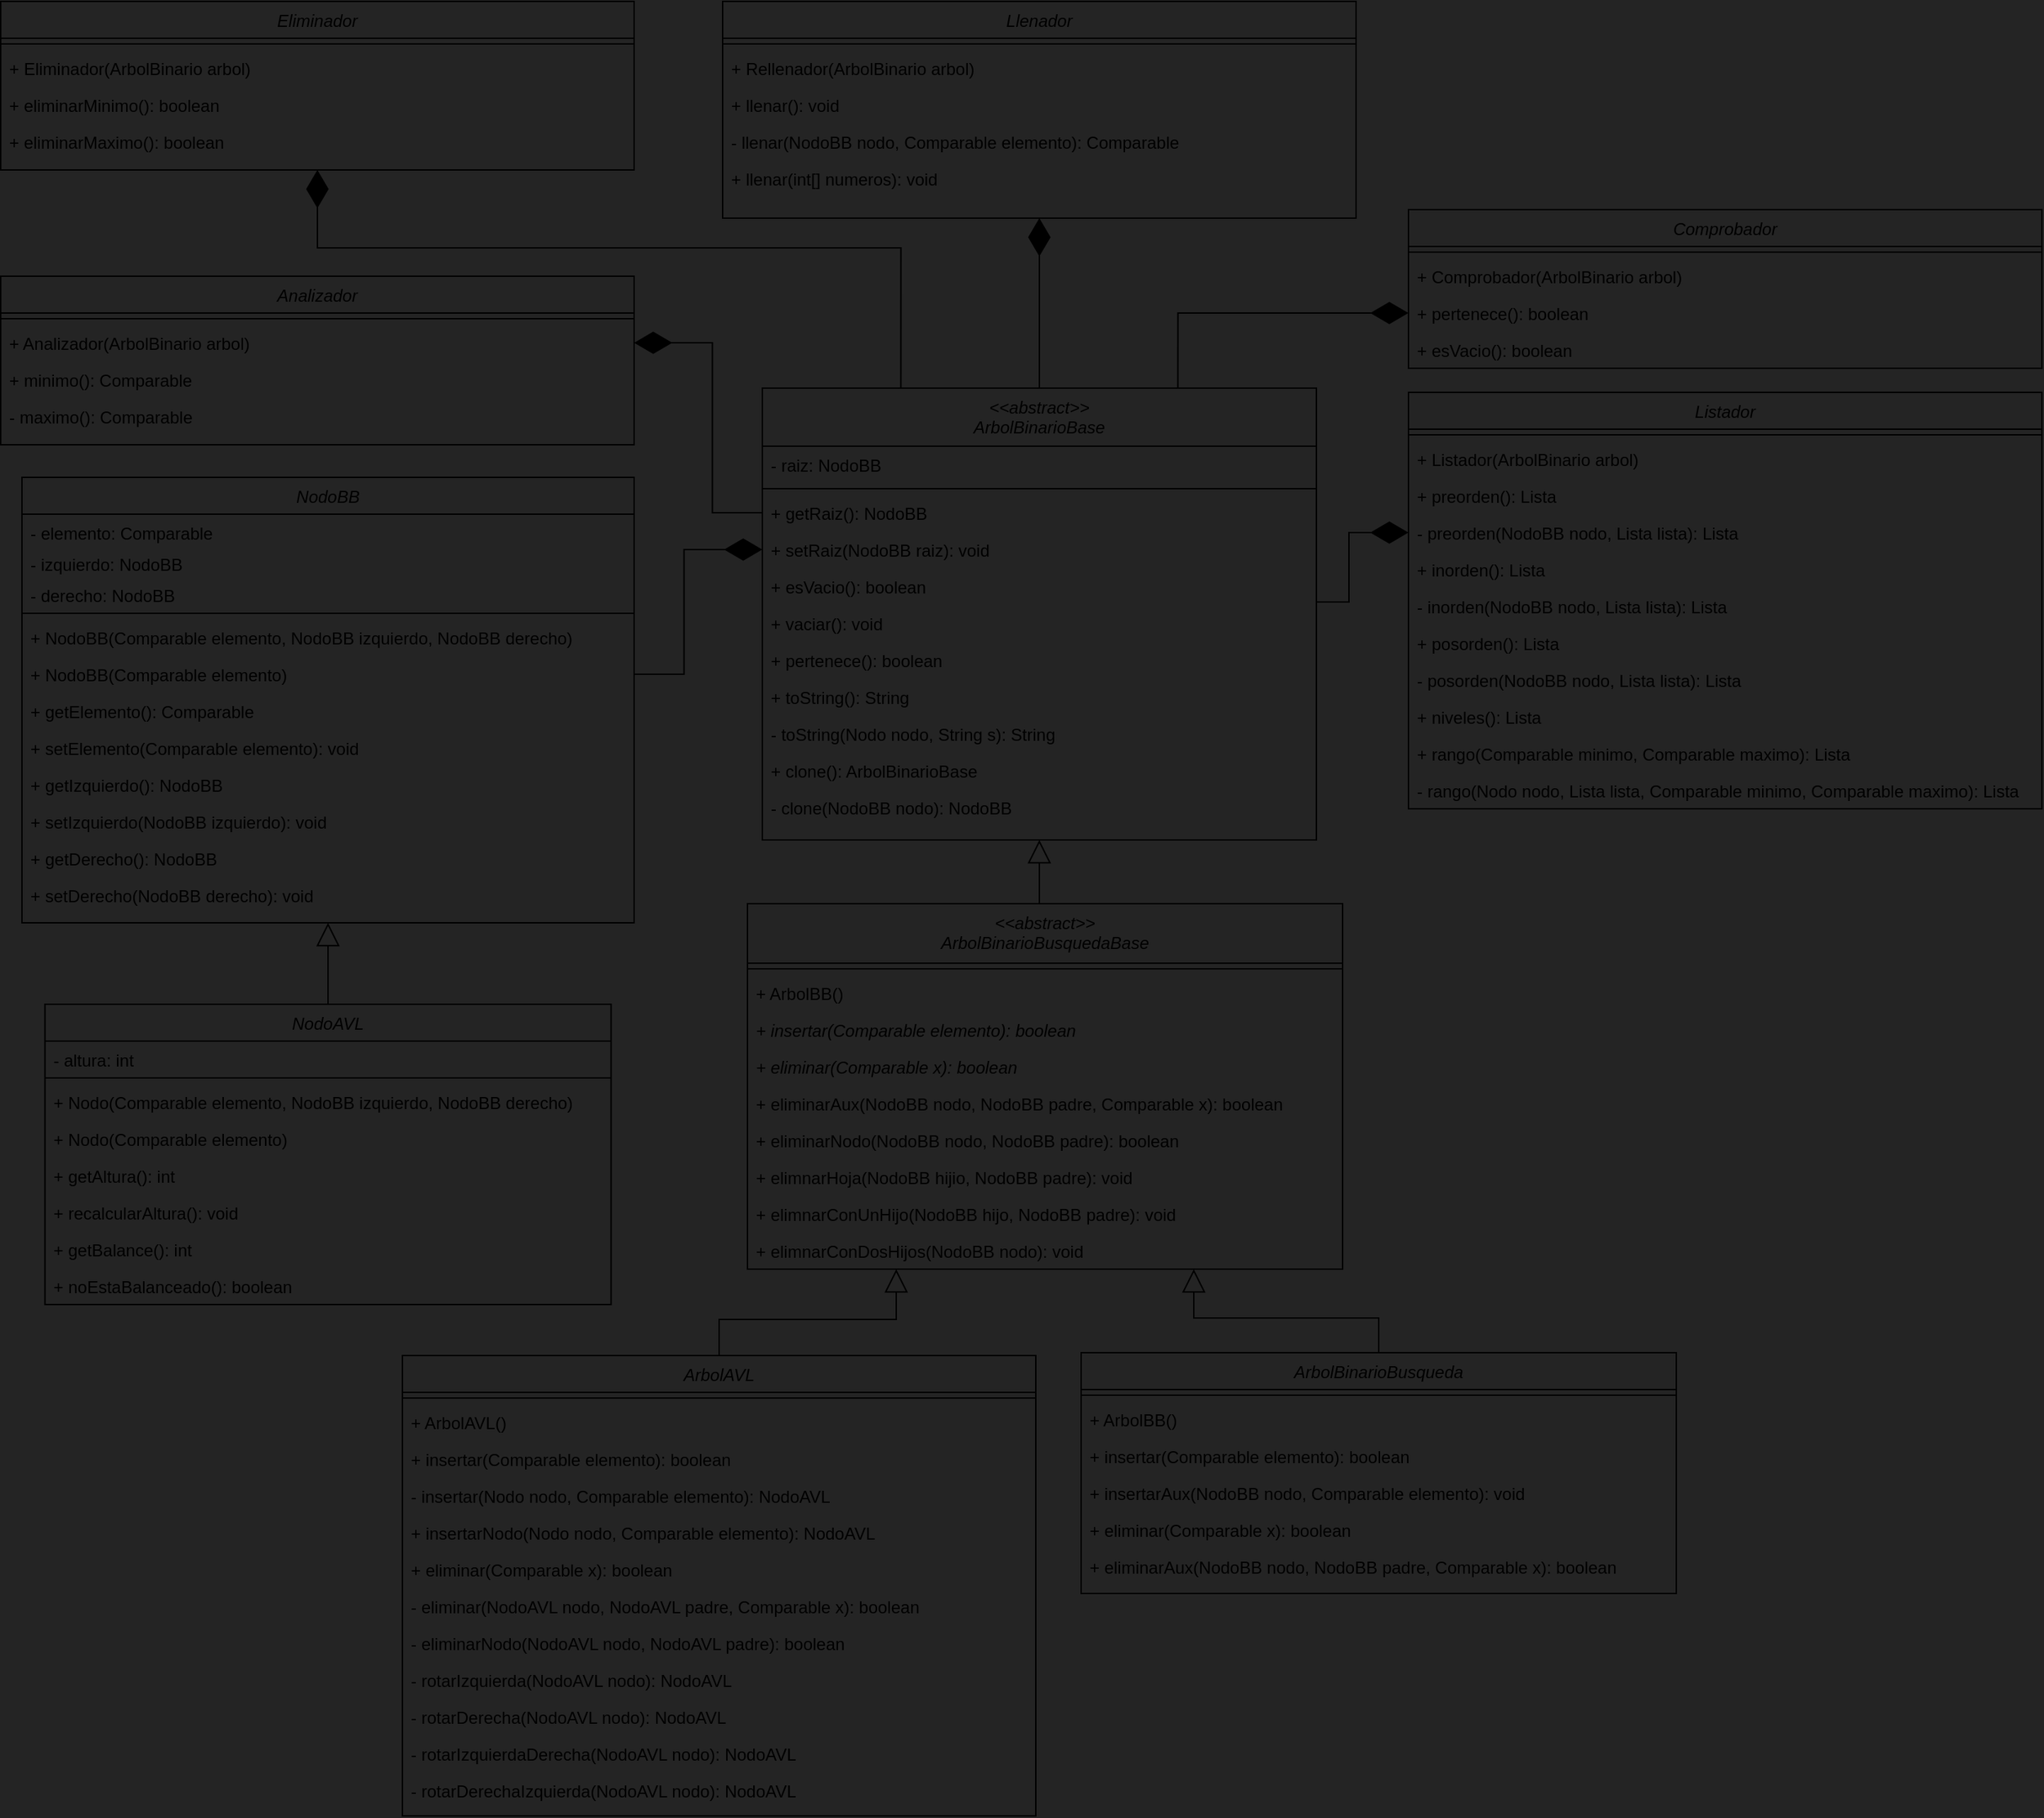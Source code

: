 <mxfile version="20.3.0" type="device" pages="2"><diagram id="C5RBs43oDa-KdzZeNtuy" name="Arboles"><mxGraphModel dx="1330" dy="2257" grid="0" gridSize="100" guides="1" tooltips="1" connect="1" arrows="1" fold="1" page="0" pageScale="1" pageWidth="1169" pageHeight="827" background="#242424" math="0" shadow="0"><root><mxCell id="WIyWlLk6GJQsqaUBKTNV-0"/><mxCell id="WIyWlLk6GJQsqaUBKTNV-1" parent="WIyWlLk6GJQsqaUBKTNV-0"/><mxCell id="htOaAGo6rT_Yyvq18ZG2-37" style="edgeStyle=orthogonalEdgeStyle;shape=connector;rounded=0;orthogonalLoop=1;jettySize=auto;html=1;exitX=0.5;exitY=0;exitDx=0;exitDy=0;entryX=0.5;entryY=1;entryDx=0;entryDy=0;labelBackgroundColor=default;strokeColor=default;fontFamily=Helvetica;fontSize=11;fontColor=default;endArrow=block;endFill=0;startSize=14;endSize=14;sourcePerimeterSpacing=8;targetPerimeterSpacing=8;" parent="WIyWlLk6GJQsqaUBKTNV-1" edge="1"><mxGeometry relative="1" as="geometry"><Array as="points"><mxPoint x="1310" y="310"/><mxPoint x="1210" y="310"/><mxPoint x="1210" y="197"/><mxPoint x="1339" y="197"/></Array><mxPoint x="757" y="88" as="targetPoint"/></mxGeometry></mxCell><mxCell id="htOaAGo6rT_Yyvq18ZG2-2" style="edgeStyle=orthogonalEdgeStyle;shape=connector;rounded=0;orthogonalLoop=1;jettySize=auto;html=1;exitX=0.5;exitY=0;exitDx=0;exitDy=0;entryX=0.5;entryY=1;entryDx=0;entryDy=0;labelBackgroundColor=default;strokeColor=default;fontFamily=Helvetica;fontSize=11;fontColor=default;endArrow=block;endFill=0;startSize=14;endSize=14;sourcePerimeterSpacing=8;targetPerimeterSpacing=8;" parent="WIyWlLk6GJQsqaUBKTNV-1" edge="1"><mxGeometry relative="1" as="geometry"><mxPoint x="866" y="-221" as="sourcePoint"/></mxGeometry></mxCell><mxCell id="pcahuv7IO3VB7ajfq9od-24" value="NodoBB" style="swimlane;fontStyle=2;align=center;verticalAlign=top;childLayout=stackLayout;horizontal=1;startSize=26;horizontalStack=0;resizeParent=1;resizeLast=0;collapsible=1;marginBottom=0;rounded=0;shadow=0;strokeWidth=1;fillColor=none;" parent="WIyWlLk6GJQsqaUBKTNV-1" vertex="1"><mxGeometry x="231.5" y="-1080" width="432" height="314.5" as="geometry"><mxRectangle x="130" y="200" width="110" height="26" as="alternateBounds"/></mxGeometry></mxCell><mxCell id="pcahuv7IO3VB7ajfq9od-25" value="- elemento: Comparable" style="text;align=left;verticalAlign=top;spacingLeft=4;spacingRight=4;overflow=hidden;rotatable=0;points=[[0,0.5],[1,0.5]];portConstraint=eastwest;rounded=0;shadow=0;html=0;" parent="pcahuv7IO3VB7ajfq9od-24" vertex="1"><mxGeometry y="26" width="432" height="22" as="geometry"/></mxCell><mxCell id="sPo9ePv6W-N9oTPKADzi-53" value="- izquierdo: NodoBB" style="text;align=left;verticalAlign=top;spacingLeft=4;spacingRight=4;overflow=hidden;rotatable=0;points=[[0,0.5],[1,0.5]];portConstraint=eastwest;rounded=0;shadow=0;html=0;" parent="pcahuv7IO3VB7ajfq9od-24" vertex="1"><mxGeometry y="48" width="432" height="22" as="geometry"/></mxCell><mxCell id="sPo9ePv6W-N9oTPKADzi-54" value="- derecho: NodoBB" style="text;align=left;verticalAlign=top;spacingLeft=4;spacingRight=4;overflow=hidden;rotatable=0;points=[[0,0.5],[1,0.5]];portConstraint=eastwest;rounded=0;shadow=0;html=0;" parent="pcahuv7IO3VB7ajfq9od-24" vertex="1"><mxGeometry y="70" width="432" height="22" as="geometry"/></mxCell><mxCell id="pcahuv7IO3VB7ajfq9od-26" value="" style="line;html=1;strokeWidth=1;align=left;verticalAlign=middle;spacingTop=-1;spacingLeft=3;spacingRight=3;rotatable=0;labelPosition=right;points=[];portConstraint=eastwest;" parent="pcahuv7IO3VB7ajfq9od-24" vertex="1"><mxGeometry y="92" width="432" height="8" as="geometry"/></mxCell><mxCell id="pcahuv7IO3VB7ajfq9od-27" value="+ NodoBB(Comparable elemento, NodoBB izquierdo, NodoBB derecho)" style="text;align=left;verticalAlign=top;spacingLeft=4;spacingRight=4;overflow=hidden;rotatable=0;points=[[0,0.5],[1,0.5]];portConstraint=eastwest;" parent="pcahuv7IO3VB7ajfq9od-24" vertex="1"><mxGeometry y="100" width="432" height="26" as="geometry"/></mxCell><mxCell id="sPo9ePv6W-N9oTPKADzi-55" value="+ NodoBB(Comparable elemento)" style="text;align=left;verticalAlign=top;spacingLeft=4;spacingRight=4;overflow=hidden;rotatable=0;points=[[0,0.5],[1,0.5]];portConstraint=eastwest;" parent="pcahuv7IO3VB7ajfq9od-24" vertex="1"><mxGeometry y="126" width="432" height="26" as="geometry"/></mxCell><mxCell id="sPo9ePv6W-N9oTPKADzi-57" value="+ getElemento(): Comparable" style="text;align=left;verticalAlign=top;spacingLeft=4;spacingRight=4;overflow=hidden;rotatable=0;points=[[0,0.5],[1,0.5]];portConstraint=eastwest;" parent="pcahuv7IO3VB7ajfq9od-24" vertex="1"><mxGeometry y="152" width="432" height="26" as="geometry"/></mxCell><mxCell id="sPo9ePv6W-N9oTPKADzi-58" value="+ setElemento(Comparable elemento): void" style="text;align=left;verticalAlign=top;spacingLeft=4;spacingRight=4;overflow=hidden;rotatable=0;points=[[0,0.5],[1,0.5]];portConstraint=eastwest;" parent="pcahuv7IO3VB7ajfq9od-24" vertex="1"><mxGeometry y="178" width="432" height="26" as="geometry"/></mxCell><mxCell id="sPo9ePv6W-N9oTPKADzi-59" value="+ getIzquierdo(): NodoBB" style="text;align=left;verticalAlign=top;spacingLeft=4;spacingRight=4;overflow=hidden;rotatable=0;points=[[0,0.5],[1,0.5]];portConstraint=eastwest;" parent="pcahuv7IO3VB7ajfq9od-24" vertex="1"><mxGeometry y="204" width="432" height="26" as="geometry"/></mxCell><mxCell id="sPo9ePv6W-N9oTPKADzi-60" value="+ setIzquierdo(NodoBB izquierdo): void" style="text;align=left;verticalAlign=top;spacingLeft=4;spacingRight=4;overflow=hidden;rotatable=0;points=[[0,0.5],[1,0.5]];portConstraint=eastwest;" parent="pcahuv7IO3VB7ajfq9od-24" vertex="1"><mxGeometry y="230" width="432" height="26" as="geometry"/></mxCell><mxCell id="sPo9ePv6W-N9oTPKADzi-61" value="+ getDerecho(): NodoBB" style="text;align=left;verticalAlign=top;spacingLeft=4;spacingRight=4;overflow=hidden;rotatable=0;points=[[0,0.5],[1,0.5]];portConstraint=eastwest;" parent="pcahuv7IO3VB7ajfq9od-24" vertex="1"><mxGeometry y="256" width="432" height="26" as="geometry"/></mxCell><mxCell id="sPo9ePv6W-N9oTPKADzi-62" value="+ setDerecho(NodoBB derecho): void" style="text;align=left;verticalAlign=top;spacingLeft=4;spacingRight=4;overflow=hidden;rotatable=0;points=[[0,0.5],[1,0.5]];portConstraint=eastwest;" parent="pcahuv7IO3VB7ajfq9od-24" vertex="1"><mxGeometry y="282" width="432" height="26" as="geometry"/></mxCell><mxCell id="sPo9ePv6W-N9oTPKADzi-207" style="edgeStyle=orthogonalEdgeStyle;shape=connector;rounded=0;orthogonalLoop=1;jettySize=auto;html=1;exitX=0.5;exitY=0;exitDx=0;exitDy=0;entryX=0.5;entryY=1;entryDx=0;entryDy=0;labelBackgroundColor=default;strokeColor=default;fontFamily=Helvetica;fontSize=11;fontColor=default;endArrow=block;endFill=0;startSize=14;endSize=14;sourcePerimeterSpacing=8;targetPerimeterSpacing=8;" parent="WIyWlLk6GJQsqaUBKTNV-1" source="pcahuv7IO3VB7ajfq9od-28" target="pcahuv7IO3VB7ajfq9od-24" edge="1"><mxGeometry relative="1" as="geometry"/></mxCell><mxCell id="pcahuv7IO3VB7ajfq9od-28" value="NodoAVL" style="swimlane;fontStyle=2;align=center;verticalAlign=top;childLayout=stackLayout;horizontal=1;startSize=26;horizontalStack=0;resizeParent=1;resizeLast=0;collapsible=1;marginBottom=0;rounded=0;shadow=0;strokeWidth=1;fillColor=none;" parent="WIyWlLk6GJQsqaUBKTNV-1" vertex="1"><mxGeometry x="247.75" y="-708" width="399.5" height="212" as="geometry"><mxRectangle x="60" y="490" width="110" height="26" as="alternateBounds"/></mxGeometry></mxCell><mxCell id="pcahuv7IO3VB7ajfq9od-29" value="- altura: int" style="text;align=left;verticalAlign=top;spacingLeft=4;spacingRight=4;overflow=hidden;rotatable=0;points=[[0,0.5],[1,0.5]];portConstraint=eastwest;rounded=0;shadow=0;html=0;" parent="pcahuv7IO3VB7ajfq9od-28" vertex="1"><mxGeometry y="26" width="399.5" height="22" as="geometry"/></mxCell><mxCell id="pcahuv7IO3VB7ajfq9od-30" value="" style="line;html=1;strokeWidth=1;align=left;verticalAlign=middle;spacingTop=-1;spacingLeft=3;spacingRight=3;rotatable=0;labelPosition=right;points=[];portConstraint=eastwest;" parent="pcahuv7IO3VB7ajfq9od-28" vertex="1"><mxGeometry y="48" width="399.5" height="8" as="geometry"/></mxCell><mxCell id="sPo9ePv6W-N9oTPKADzi-215" value="+ Nodo(Comparable elemento, NodoBB izquierdo, NodoBB derecho)" style="text;align=left;verticalAlign=top;spacingLeft=4;spacingRight=4;overflow=hidden;rotatable=0;points=[[0,0.5],[1,0.5]];portConstraint=eastwest;" parent="pcahuv7IO3VB7ajfq9od-28" vertex="1"><mxGeometry y="56" width="399.5" height="26" as="geometry"/></mxCell><mxCell id="sPo9ePv6W-N9oTPKADzi-216" value="+ Nodo(Comparable elemento)" style="text;align=left;verticalAlign=top;spacingLeft=4;spacingRight=4;overflow=hidden;rotatable=0;points=[[0,0.5],[1,0.5]];portConstraint=eastwest;" parent="pcahuv7IO3VB7ajfq9od-28" vertex="1"><mxGeometry y="82" width="399.5" height="26" as="geometry"/></mxCell><mxCell id="sPo9ePv6W-N9oTPKADzi-25" value="+ getAltura(): int" style="text;align=left;verticalAlign=top;spacingLeft=4;spacingRight=4;overflow=hidden;rotatable=0;points=[[0,0.5],[1,0.5]];portConstraint=eastwest;" parent="pcahuv7IO3VB7ajfq9od-28" vertex="1"><mxGeometry y="108" width="399.5" height="26" as="geometry"/></mxCell><mxCell id="sPo9ePv6W-N9oTPKADzi-26" value="+ recalcularAltura(): void" style="text;align=left;verticalAlign=top;spacingLeft=4;spacingRight=4;overflow=hidden;rotatable=0;points=[[0,0.5],[1,0.5]];portConstraint=eastwest;" parent="pcahuv7IO3VB7ajfq9od-28" vertex="1"><mxGeometry y="134" width="399.5" height="26" as="geometry"/></mxCell><mxCell id="sPo9ePv6W-N9oTPKADzi-32" value="+ getBalance(): int" style="text;align=left;verticalAlign=top;spacingLeft=4;spacingRight=4;overflow=hidden;rotatable=0;points=[[0,0.5],[1,0.5]];portConstraint=eastwest;" parent="pcahuv7IO3VB7ajfq9od-28" vertex="1"><mxGeometry y="160" width="399.5" height="26" as="geometry"/></mxCell><mxCell id="sPo9ePv6W-N9oTPKADzi-33" value="+ noEstaBalanceado(): boolean" style="text;align=left;verticalAlign=top;spacingLeft=4;spacingRight=4;overflow=hidden;rotatable=0;points=[[0,0.5],[1,0.5]];portConstraint=eastwest;" parent="pcahuv7IO3VB7ajfq9od-28" vertex="1"><mxGeometry y="186" width="399.5" height="26" as="geometry"/></mxCell><mxCell id="sPo9ePv6W-N9oTPKADzi-253" style="edgeStyle=orthogonalEdgeStyle;shape=connector;rounded=0;orthogonalLoop=1;jettySize=auto;html=1;exitX=0.5;exitY=0;exitDx=0;exitDy=0;labelBackgroundColor=default;strokeColor=default;fontFamily=Helvetica;fontSize=11;fontColor=default;endArrow=block;endFill=0;startSize=14;endSize=14;sourcePerimeterSpacing=8;targetPerimeterSpacing=8;entryX=0.25;entryY=1;entryDx=0;entryDy=0;" parent="WIyWlLk6GJQsqaUBKTNV-1" source="htOaAGo6rT_Yyvq18ZG2-13" target="sPo9ePv6W-N9oTPKADzi-242" edge="1"><mxGeometry relative="1" as="geometry"/></mxCell><mxCell id="htOaAGo6rT_Yyvq18ZG2-13" value="ArbolAVL" style="swimlane;fontStyle=2;align=center;verticalAlign=top;childLayout=stackLayout;horizontal=1;startSize=26;horizontalStack=0;resizeParent=1;resizeLast=0;collapsible=1;marginBottom=0;rounded=0;shadow=0;strokeWidth=1;fillColor=none;" parent="WIyWlLk6GJQsqaUBKTNV-1" vertex="1"><mxGeometry x="500" y="-460" width="447" height="325" as="geometry"><mxRectangle x="640" y="440" width="110" height="26" as="alternateBounds"/></mxGeometry></mxCell><mxCell id="htOaAGo6rT_Yyvq18ZG2-15" value="" style="line;html=1;strokeWidth=1;align=left;verticalAlign=middle;spacingTop=-1;spacingLeft=3;spacingRight=3;rotatable=0;labelPosition=right;points=[];portConstraint=eastwest;" parent="htOaAGo6rT_Yyvq18ZG2-13" vertex="1"><mxGeometry y="26" width="447" height="8" as="geometry"/></mxCell><mxCell id="htOaAGo6rT_Yyvq18ZG2-16" value="+ ArbolAVL()" style="text;align=left;verticalAlign=top;spacingLeft=4;spacingRight=4;overflow=hidden;rotatable=0;points=[[0,0.5],[1,0.5]];portConstraint=eastwest;" parent="htOaAGo6rT_Yyvq18ZG2-13" vertex="1"><mxGeometry y="34" width="447" height="26" as="geometry"/></mxCell><mxCell id="sPo9ePv6W-N9oTPKADzi-7" value="+ insertar(Comparable elemento): boolean" style="text;align=left;verticalAlign=top;spacingLeft=4;spacingRight=4;overflow=hidden;rotatable=0;points=[[0,0.5],[1,0.5]];portConstraint=eastwest;" parent="htOaAGo6rT_Yyvq18ZG2-13" vertex="1"><mxGeometry y="60" width="447" height="26" as="geometry"/></mxCell><mxCell id="sPo9ePv6W-N9oTPKADzi-8" value="- insertar(Nodo nodo, Comparable elemento): NodoAVL" style="text;align=left;verticalAlign=top;spacingLeft=4;spacingRight=4;overflow=hidden;rotatable=0;points=[[0,0.5],[1,0.5]];portConstraint=eastwest;" parent="htOaAGo6rT_Yyvq18ZG2-13" vertex="1"><mxGeometry y="86" width="447" height="26" as="geometry"/></mxCell><mxCell id="sPo9ePv6W-N9oTPKADzi-9" value="+ insertarNodo(Nodo nodo, Comparable elemento): NodoAVL" style="text;align=left;verticalAlign=top;spacingLeft=4;spacingRight=4;overflow=hidden;rotatable=0;points=[[0,0.5],[1,0.5]];portConstraint=eastwest;" parent="htOaAGo6rT_Yyvq18ZG2-13" vertex="1"><mxGeometry y="112" width="447" height="26" as="geometry"/></mxCell><mxCell id="sPo9ePv6W-N9oTPKADzi-10" value="+ eliminar(Comparable x): boolean" style="text;align=left;verticalAlign=top;spacingLeft=4;spacingRight=4;overflow=hidden;rotatable=0;points=[[0,0.5],[1,0.5]];portConstraint=eastwest;" parent="htOaAGo6rT_Yyvq18ZG2-13" vertex="1"><mxGeometry y="138" width="447" height="26" as="geometry"/></mxCell><mxCell id="sPo9ePv6W-N9oTPKADzi-12" value="- eliminar(NodoAVL nodo, NodoAVL padre, Comparable x): boolean" style="text;align=left;verticalAlign=top;spacingLeft=4;spacingRight=4;overflow=hidden;rotatable=0;points=[[0,0.5],[1,0.5]];portConstraint=eastwest;" parent="htOaAGo6rT_Yyvq18ZG2-13" vertex="1"><mxGeometry y="164" width="447" height="26" as="geometry"/></mxCell><mxCell id="sPo9ePv6W-N9oTPKADzi-13" value="- eliminarNodo(NodoAVL nodo, NodoAVL padre): boolean" style="text;align=left;verticalAlign=top;spacingLeft=4;spacingRight=4;overflow=hidden;rotatable=0;points=[[0,0.5],[1,0.5]];portConstraint=eastwest;" parent="htOaAGo6rT_Yyvq18ZG2-13" vertex="1"><mxGeometry y="190" width="447" height="26" as="geometry"/></mxCell><mxCell id="sPo9ePv6W-N9oTPKADzi-17" value="- rotarIzquierda(NodoAVL nodo): NodoAVL" style="text;align=left;verticalAlign=top;spacingLeft=4;spacingRight=4;overflow=hidden;rotatable=0;points=[[0,0.5],[1,0.5]];portConstraint=eastwest;" parent="htOaAGo6rT_Yyvq18ZG2-13" vertex="1"><mxGeometry y="216" width="447" height="26" as="geometry"/></mxCell><mxCell id="sPo9ePv6W-N9oTPKADzi-18" value="- rotarDerecha(NodoAVL nodo): NodoAVL" style="text;align=left;verticalAlign=top;spacingLeft=4;spacingRight=4;overflow=hidden;rotatable=0;points=[[0,0.5],[1,0.5]];portConstraint=eastwest;" parent="htOaAGo6rT_Yyvq18ZG2-13" vertex="1"><mxGeometry y="242" width="447" height="26" as="geometry"/></mxCell><mxCell id="sPo9ePv6W-N9oTPKADzi-19" value="- rotarIzquierdaDerecha(NodoAVL nodo): NodoAVL" style="text;align=left;verticalAlign=top;spacingLeft=4;spacingRight=4;overflow=hidden;rotatable=0;points=[[0,0.5],[1,0.5]];portConstraint=eastwest;" parent="htOaAGo6rT_Yyvq18ZG2-13" vertex="1"><mxGeometry y="268" width="447" height="26" as="geometry"/></mxCell><mxCell id="sPo9ePv6W-N9oTPKADzi-20" value="- rotarDerechaIzquierda(NodoAVL nodo): NodoAVL" style="text;align=left;verticalAlign=top;spacingLeft=4;spacingRight=4;overflow=hidden;rotatable=0;points=[[0,0.5],[1,0.5]];portConstraint=eastwest;" parent="htOaAGo6rT_Yyvq18ZG2-13" vertex="1"><mxGeometry y="294" width="447" height="26" as="geometry"/></mxCell><mxCell id="sPo9ePv6W-N9oTPKADzi-256" style="edgeStyle=orthogonalEdgeStyle;shape=connector;rounded=0;orthogonalLoop=1;jettySize=auto;html=1;exitX=0.5;exitY=0;exitDx=0;exitDy=0;entryX=0.75;entryY=1;entryDx=0;entryDy=0;labelBackgroundColor=default;strokeColor=default;fontFamily=Helvetica;fontSize=11;fontColor=default;endArrow=block;endFill=0;startSize=14;endSize=14;sourcePerimeterSpacing=8;targetPerimeterSpacing=8;" parent="WIyWlLk6GJQsqaUBKTNV-1" source="mhKsp-o93ISQxOIqMxU4-17" target="sPo9ePv6W-N9oTPKADzi-242" edge="1"><mxGeometry relative="1" as="geometry"/></mxCell><mxCell id="mhKsp-o93ISQxOIqMxU4-17" value="ArbolBinarioBusqueda" style="swimlane;fontStyle=2;align=center;verticalAlign=top;childLayout=stackLayout;horizontal=1;startSize=26;horizontalStack=0;resizeParent=1;resizeLast=0;collapsible=1;marginBottom=0;rounded=0;shadow=0;strokeWidth=1;fillColor=none;labelBackgroundColor=none;" parent="WIyWlLk6GJQsqaUBKTNV-1" vertex="1"><mxGeometry x="979" y="-462" width="420" height="170" as="geometry"><mxRectangle x="450" y="286" width="110" height="26" as="alternateBounds"/></mxGeometry></mxCell><mxCell id="mhKsp-o93ISQxOIqMxU4-19" value="" style="line;html=1;strokeWidth=1;align=left;verticalAlign=middle;spacingTop=-1;spacingLeft=3;spacingRight=3;rotatable=0;labelPosition=right;points=[];portConstraint=eastwest;" parent="mhKsp-o93ISQxOIqMxU4-17" vertex="1"><mxGeometry y="26" width="420" height="8" as="geometry"/></mxCell><mxCell id="mhKsp-o93ISQxOIqMxU4-20" value="+ ArbolBB()" style="text;align=left;verticalAlign=top;spacingLeft=4;spacingRight=4;overflow=hidden;rotatable=0;points=[[0,0.5],[1,0.5]];portConstraint=eastwest;" parent="mhKsp-o93ISQxOIqMxU4-17" vertex="1"><mxGeometry y="34" width="420" height="26" as="geometry"/></mxCell><mxCell id="mhKsp-o93ISQxOIqMxU4-21" value="+ insertar(Comparable elemento): boolean" style="text;align=left;verticalAlign=top;spacingLeft=4;spacingRight=4;overflow=hidden;rotatable=0;points=[[0,0.5],[1,0.5]];portConstraint=eastwest;" parent="mhKsp-o93ISQxOIqMxU4-17" vertex="1"><mxGeometry y="60" width="420" height="26" as="geometry"/></mxCell><mxCell id="mhKsp-o93ISQxOIqMxU4-24" value="+ insertarAux(NodoBB nodo, Comparable elemento): void" style="text;align=left;verticalAlign=top;spacingLeft=4;spacingRight=4;overflow=hidden;rotatable=0;points=[[0,0.5],[1,0.5]];portConstraint=eastwest;" parent="mhKsp-o93ISQxOIqMxU4-17" vertex="1"><mxGeometry y="86" width="420" height="26" as="geometry"/></mxCell><mxCell id="mhKsp-o93ISQxOIqMxU4-41" value="+ eliminar(Comparable x): boolean" style="text;align=left;verticalAlign=top;spacingLeft=4;spacingRight=4;overflow=hidden;rotatable=0;points=[[0,0.5],[1,0.5]];portConstraint=eastwest;" parent="mhKsp-o93ISQxOIqMxU4-17" vertex="1"><mxGeometry y="112" width="420" height="26" as="geometry"/></mxCell><mxCell id="mhKsp-o93ISQxOIqMxU4-42" value="+ eliminarAux(NodoBB nodo, NodoBB padre, Comparable x): boolean" style="text;align=left;verticalAlign=top;spacingLeft=4;spacingRight=4;overflow=hidden;rotatable=0;points=[[0,0.5],[1,0.5]];portConstraint=eastwest;" parent="mhKsp-o93ISQxOIqMxU4-17" vertex="1"><mxGeometry y="138" width="420" height="26" as="geometry"/></mxCell><mxCell id="sPo9ePv6W-N9oTPKADzi-69" value="&lt;&lt;abstract&gt;&gt;&#10;ArbolBinarioBase" style="swimlane;fontStyle=2;align=center;verticalAlign=top;childLayout=stackLayout;horizontal=1;startSize=41;horizontalStack=0;resizeParent=1;resizeLast=0;collapsible=1;marginBottom=0;rounded=0;shadow=0;strokeWidth=1;fillColor=none;" parent="WIyWlLk6GJQsqaUBKTNV-1" vertex="1"><mxGeometry x="754" y="-1143" width="391" height="319" as="geometry"><mxRectangle x="450" y="286" width="110" height="26" as="alternateBounds"/></mxGeometry></mxCell><mxCell id="Z79J3QyPB-xBf8QD8sLu-17" value="- raiz: NodoBB" style="text;align=left;verticalAlign=top;spacingLeft=4;spacingRight=4;overflow=hidden;rotatable=0;points=[[0,0.5],[1,0.5]];portConstraint=eastwest;" parent="sPo9ePv6W-N9oTPKADzi-69" vertex="1"><mxGeometry y="41" width="391" height="26" as="geometry"/></mxCell><mxCell id="sPo9ePv6W-N9oTPKADzi-70" value="" style="line;html=1;strokeWidth=1;align=left;verticalAlign=middle;spacingTop=-1;spacingLeft=3;spacingRight=3;rotatable=0;labelPosition=right;points=[];portConstraint=eastwest;" parent="sPo9ePv6W-N9oTPKADzi-69" vertex="1"><mxGeometry y="67" width="391" height="8" as="geometry"/></mxCell><mxCell id="sPo9ePv6W-N9oTPKADzi-91" value="+ getRaiz(): NodoBB" style="text;align=left;verticalAlign=top;spacingLeft=4;spacingRight=4;overflow=hidden;rotatable=0;points=[[0,0.5],[1,0.5]];portConstraint=eastwest;" parent="sPo9ePv6W-N9oTPKADzi-69" vertex="1"><mxGeometry y="75" width="391" height="26" as="geometry"/></mxCell><mxCell id="sPo9ePv6W-N9oTPKADzi-83" value="+ setRaiz(NodoBB raiz): void" style="text;align=left;verticalAlign=top;spacingLeft=4;spacingRight=4;overflow=hidden;rotatable=0;points=[[0,0.5],[1,0.5]];portConstraint=eastwest;" parent="sPo9ePv6W-N9oTPKADzi-69" vertex="1"><mxGeometry y="101" width="391" height="26" as="geometry"/></mxCell><mxCell id="sPo9ePv6W-N9oTPKADzi-73" value="+ esVacio(): boolean" style="text;align=left;verticalAlign=top;spacingLeft=4;spacingRight=4;overflow=hidden;rotatable=0;points=[[0,0.5],[1,0.5]];portConstraint=eastwest;fillColor=none;" parent="sPo9ePv6W-N9oTPKADzi-69" vertex="1"><mxGeometry y="127" width="391" height="26" as="geometry"/></mxCell><mxCell id="sPo9ePv6W-N9oTPKADzi-217" value="+ vaciar(): void" style="text;align=left;verticalAlign=top;spacingLeft=4;spacingRight=4;overflow=hidden;rotatable=0;points=[[0,0.5],[1,0.5]];portConstraint=eastwest;fillColor=none;" parent="sPo9ePv6W-N9oTPKADzi-69" vertex="1"><mxGeometry y="153" width="391" height="26" as="geometry"/></mxCell><mxCell id="sPo9ePv6W-N9oTPKADzi-154" value="+ pertenece(): boolean" style="text;align=left;verticalAlign=top;spacingLeft=4;spacingRight=4;overflow=hidden;rotatable=0;points=[[0,0.5],[1,0.5]];portConstraint=eastwest;" parent="sPo9ePv6W-N9oTPKADzi-69" vertex="1"><mxGeometry y="179" width="391" height="26" as="geometry"/></mxCell><mxCell id="sPo9ePv6W-N9oTPKADzi-81" value="+ toString(): String" style="text;align=left;verticalAlign=top;spacingLeft=4;spacingRight=4;overflow=hidden;rotatable=0;points=[[0,0.5],[1,0.5]];portConstraint=eastwest;" parent="sPo9ePv6W-N9oTPKADzi-69" vertex="1"><mxGeometry y="205" width="391" height="26" as="geometry"/></mxCell><mxCell id="sPo9ePv6W-N9oTPKADzi-82" value="- toString(Nodo nodo, String s): String" style="text;align=left;verticalAlign=top;spacingLeft=4;spacingRight=4;overflow=hidden;rotatable=0;points=[[0,0.5],[1,0.5]];portConstraint=eastwest;" parent="sPo9ePv6W-N9oTPKADzi-69" vertex="1"><mxGeometry y="231" width="391" height="26" as="geometry"/></mxCell><mxCell id="sPo9ePv6W-N9oTPKADzi-220" value="+ clone(): ArbolBinarioBase" style="text;align=left;verticalAlign=top;spacingLeft=4;spacingRight=4;overflow=hidden;rotatable=0;points=[[0,0.5],[1,0.5]];portConstraint=eastwest;" parent="sPo9ePv6W-N9oTPKADzi-69" vertex="1"><mxGeometry y="257" width="391" height="26" as="geometry"/></mxCell><mxCell id="sPo9ePv6W-N9oTPKADzi-221" value="- clone(NodoBB nodo): NodoBB" style="text;align=left;verticalAlign=top;spacingLeft=4;spacingRight=4;overflow=hidden;rotatable=0;points=[[0,0.5],[1,0.5]];portConstraint=eastwest;" parent="sPo9ePv6W-N9oTPKADzi-69" vertex="1"><mxGeometry y="283" width="391" height="26" as="geometry"/></mxCell><mxCell id="sPo9ePv6W-N9oTPKADzi-92" value="Listador" style="swimlane;fontStyle=2;align=center;verticalAlign=top;childLayout=stackLayout;horizontal=1;startSize=26;horizontalStack=0;resizeParent=1;resizeLast=0;collapsible=1;marginBottom=0;rounded=0;shadow=0;strokeWidth=1;fillColor=none;" parent="WIyWlLk6GJQsqaUBKTNV-1" vertex="1"><mxGeometry x="1210" y="-1140" width="447" height="294" as="geometry"><mxRectangle x="450" y="286" width="110" height="26" as="alternateBounds"/></mxGeometry></mxCell><mxCell id="sPo9ePv6W-N9oTPKADzi-93" value="" style="line;html=1;strokeWidth=1;align=left;verticalAlign=middle;spacingTop=-1;spacingLeft=3;spacingRight=3;rotatable=0;labelPosition=right;points=[];portConstraint=eastwest;" parent="sPo9ePv6W-N9oTPKADzi-92" vertex="1"><mxGeometry y="26" width="447" height="8" as="geometry"/></mxCell><mxCell id="sPo9ePv6W-N9oTPKADzi-94" value="+ Listador(ArbolBinario arbol)" style="text;align=left;verticalAlign=top;spacingLeft=4;spacingRight=4;overflow=hidden;rotatable=0;points=[[0,0.5],[1,0.5]];portConstraint=eastwest;" parent="sPo9ePv6W-N9oTPKADzi-92" vertex="1"><mxGeometry y="34" width="447" height="26" as="geometry"/></mxCell><mxCell id="sPo9ePv6W-N9oTPKADzi-98" value="+ preorden(): Lista" style="text;align=left;verticalAlign=top;spacingLeft=4;spacingRight=4;overflow=hidden;rotatable=0;points=[[0,0.5],[1,0.5]];portConstraint=eastwest;" parent="sPo9ePv6W-N9oTPKADzi-92" vertex="1"><mxGeometry y="60" width="447" height="26" as="geometry"/></mxCell><mxCell id="sPo9ePv6W-N9oTPKADzi-112" value="- preorden(NodoBB nodo, Lista lista): Lista" style="text;align=left;verticalAlign=top;spacingLeft=4;spacingRight=4;overflow=hidden;rotatable=0;points=[[0,0.5],[1,0.5]];portConstraint=eastwest;" parent="sPo9ePv6W-N9oTPKADzi-92" vertex="1"><mxGeometry y="86" width="447" height="26" as="geometry"/></mxCell><mxCell id="sPo9ePv6W-N9oTPKADzi-114" value="+ inorden(): Lista" style="text;align=left;verticalAlign=top;spacingLeft=4;spacingRight=4;overflow=hidden;rotatable=0;points=[[0,0.5],[1,0.5]];portConstraint=eastwest;" parent="sPo9ePv6W-N9oTPKADzi-92" vertex="1"><mxGeometry y="112" width="447" height="26" as="geometry"/></mxCell><mxCell id="sPo9ePv6W-N9oTPKADzi-115" value="- inorden(NodoBB nodo, Lista lista): Lista" style="text;align=left;verticalAlign=top;spacingLeft=4;spacingRight=4;overflow=hidden;rotatable=0;points=[[0,0.5],[1,0.5]];portConstraint=eastwest;" parent="sPo9ePv6W-N9oTPKADzi-92" vertex="1"><mxGeometry y="138" width="447" height="26" as="geometry"/></mxCell><mxCell id="sPo9ePv6W-N9oTPKADzi-116" value="+ posorden(): Lista" style="text;align=left;verticalAlign=top;spacingLeft=4;spacingRight=4;overflow=hidden;rotatable=0;points=[[0,0.5],[1,0.5]];portConstraint=eastwest;" parent="sPo9ePv6W-N9oTPKADzi-92" vertex="1"><mxGeometry y="164" width="447" height="26" as="geometry"/></mxCell><mxCell id="sPo9ePv6W-N9oTPKADzi-117" value="- posorden(NodoBB nodo, Lista lista): Lista" style="text;align=left;verticalAlign=top;spacingLeft=4;spacingRight=4;overflow=hidden;rotatable=0;points=[[0,0.5],[1,0.5]];portConstraint=eastwest;" parent="sPo9ePv6W-N9oTPKADzi-92" vertex="1"><mxGeometry y="190" width="447" height="26" as="geometry"/></mxCell><mxCell id="sPo9ePv6W-N9oTPKADzi-123" value="+ niveles(): Lista" style="text;align=left;verticalAlign=top;spacingLeft=4;spacingRight=4;overflow=hidden;rotatable=0;points=[[0,0.5],[1,0.5]];portConstraint=eastwest;" parent="sPo9ePv6W-N9oTPKADzi-92" vertex="1"><mxGeometry y="216" width="447" height="26" as="geometry"/></mxCell><mxCell id="sPo9ePv6W-N9oTPKADzi-124" value="+ rango(Comparable minimo, Comparable maximo): Lista" style="text;align=left;verticalAlign=top;spacingLeft=4;spacingRight=4;overflow=hidden;rotatable=0;points=[[0,0.5],[1,0.5]];portConstraint=eastwest;" parent="sPo9ePv6W-N9oTPKADzi-92" vertex="1"><mxGeometry y="242" width="447" height="26" as="geometry"/></mxCell><mxCell id="sPo9ePv6W-N9oTPKADzi-125" value="- rango(Nodo nodo, Lista lista, Comparable minimo, Comparable maximo): Lista" style="text;align=left;verticalAlign=top;spacingLeft=4;spacingRight=4;overflow=hidden;rotatable=0;points=[[0,0.5],[1,0.5]];portConstraint=eastwest;" parent="sPo9ePv6W-N9oTPKADzi-92" vertex="1"><mxGeometry y="268" width="447" height="26" as="geometry"/></mxCell><mxCell id="sPo9ePv6W-N9oTPKADzi-122" style="edgeStyle=orthogonalEdgeStyle;shape=connector;rounded=0;orthogonalLoop=1;jettySize=auto;html=1;exitX=0;exitY=0.5;exitDx=0;exitDy=0;entryX=1;entryY=0.5;entryDx=0;entryDy=0;labelBackgroundColor=default;strokeColor=default;strokeWidth=1;fontFamily=Helvetica;fontSize=11;fontColor=default;startArrow=diamondThin;startFill=1;endArrow=none;endFill=0;startSize=24;endSize=14;sourcePerimeterSpacing=8;targetPerimeterSpacing=8;" parent="WIyWlLk6GJQsqaUBKTNV-1" source="sPo9ePv6W-N9oTPKADzi-112" target="sPo9ePv6W-N9oTPKADzi-217" edge="1"><mxGeometry relative="1" as="geometry"><mxPoint x="1144" y="-963" as="targetPoint"/><Array as="points"><mxPoint x="1168" y="-1041"/><mxPoint x="1168" y="-992"/></Array></mxGeometry></mxCell><mxCell id="sPo9ePv6W-N9oTPKADzi-257" style="edgeStyle=orthogonalEdgeStyle;shape=connector;rounded=0;orthogonalLoop=1;jettySize=auto;html=1;entryX=0.75;entryY=0;entryDx=0;entryDy=0;labelBackgroundColor=default;strokeColor=default;strokeWidth=1;fontFamily=Helvetica;fontSize=11;fontColor=default;startArrow=diamondThin;startFill=1;endArrow=none;endFill=0;startSize=24;endSize=14;sourcePerimeterSpacing=8;targetPerimeterSpacing=8;exitX=0;exitY=0.5;exitDx=0;exitDy=0;" parent="WIyWlLk6GJQsqaUBKTNV-1" source="sPo9ePv6W-N9oTPKADzi-141" target="sPo9ePv6W-N9oTPKADzi-69" edge="1"><mxGeometry relative="1" as="geometry"/></mxCell><mxCell id="sPo9ePv6W-N9oTPKADzi-138" value="Comprobador" style="swimlane;fontStyle=2;align=center;verticalAlign=top;childLayout=stackLayout;horizontal=1;startSize=26;horizontalStack=0;resizeParent=1;resizeLast=0;collapsible=1;marginBottom=0;rounded=0;shadow=0;strokeWidth=1;fillColor=none;" parent="WIyWlLk6GJQsqaUBKTNV-1" vertex="1"><mxGeometry x="1210" y="-1269" width="447" height="112" as="geometry"><mxRectangle x="450" y="286" width="110" height="26" as="alternateBounds"/></mxGeometry></mxCell><mxCell id="sPo9ePv6W-N9oTPKADzi-139" value="" style="line;html=1;strokeWidth=1;align=left;verticalAlign=middle;spacingTop=-1;spacingLeft=3;spacingRight=3;rotatable=0;labelPosition=right;points=[];portConstraint=eastwest;" parent="sPo9ePv6W-N9oTPKADzi-138" vertex="1"><mxGeometry y="26" width="447" height="8" as="geometry"/></mxCell><mxCell id="sPo9ePv6W-N9oTPKADzi-140" value="+ Comprobador(ArbolBinario arbol)" style="text;align=left;verticalAlign=top;spacingLeft=4;spacingRight=4;overflow=hidden;rotatable=0;points=[[0,0.5],[1,0.5]];portConstraint=eastwest;" parent="sPo9ePv6W-N9oTPKADzi-138" vertex="1"><mxGeometry y="34" width="447" height="26" as="geometry"/></mxCell><mxCell id="sPo9ePv6W-N9oTPKADzi-141" value="+ pertenece(): boolean" style="text;align=left;verticalAlign=top;spacingLeft=4;spacingRight=4;overflow=hidden;rotatable=0;points=[[0,0.5],[1,0.5]];portConstraint=eastwest;" parent="sPo9ePv6W-N9oTPKADzi-138" vertex="1"><mxGeometry y="60" width="447" height="26" as="geometry"/></mxCell><mxCell id="sPo9ePv6W-N9oTPKADzi-150" value="+ esVacio(): boolean" style="text;align=left;verticalAlign=top;spacingLeft=4;spacingRight=4;overflow=hidden;rotatable=0;points=[[0,0.5],[1,0.5]];portConstraint=eastwest;" parent="sPo9ePv6W-N9oTPKADzi-138" vertex="1"><mxGeometry y="86" width="447" height="26" as="geometry"/></mxCell><mxCell id="sPo9ePv6W-N9oTPKADzi-173" style="edgeStyle=orthogonalEdgeStyle;shape=connector;rounded=0;orthogonalLoop=1;jettySize=auto;html=1;exitX=0.5;exitY=1;exitDx=0;exitDy=0;entryX=0.5;entryY=0;entryDx=0;entryDy=0;labelBackgroundColor=default;strokeColor=default;strokeWidth=1;fontFamily=Helvetica;fontSize=11;fontColor=default;startArrow=diamondThin;startFill=1;endArrow=none;endFill=0;startSize=24;endSize=14;sourcePerimeterSpacing=8;targetPerimeterSpacing=8;" parent="WIyWlLk6GJQsqaUBKTNV-1" source="sPo9ePv6W-N9oTPKADzi-155" target="sPo9ePv6W-N9oTPKADzi-69" edge="1"><mxGeometry relative="1" as="geometry"/></mxCell><mxCell id="sPo9ePv6W-N9oTPKADzi-155" value="Llenador" style="swimlane;fontStyle=2;align=center;verticalAlign=top;childLayout=stackLayout;horizontal=1;startSize=26;horizontalStack=0;resizeParent=1;resizeLast=0;collapsible=1;marginBottom=0;rounded=0;shadow=0;strokeWidth=1;fillColor=none;" parent="WIyWlLk6GJQsqaUBKTNV-1" vertex="1"><mxGeometry x="726" y="-1416" width="447" height="153" as="geometry"><mxRectangle x="450" y="286" width="110" height="26" as="alternateBounds"/></mxGeometry></mxCell><mxCell id="sPo9ePv6W-N9oTPKADzi-156" value="" style="line;html=1;strokeWidth=1;align=left;verticalAlign=middle;spacingTop=-1;spacingLeft=3;spacingRight=3;rotatable=0;labelPosition=right;points=[];portConstraint=eastwest;" parent="sPo9ePv6W-N9oTPKADzi-155" vertex="1"><mxGeometry y="26" width="447" height="8" as="geometry"/></mxCell><mxCell id="sPo9ePv6W-N9oTPKADzi-157" value="+ Rellenador(ArbolBinario arbol)" style="text;align=left;verticalAlign=top;spacingLeft=4;spacingRight=4;overflow=hidden;rotatable=0;points=[[0,0.5],[1,0.5]];portConstraint=eastwest;" parent="sPo9ePv6W-N9oTPKADzi-155" vertex="1"><mxGeometry y="34" width="447" height="26" as="geometry"/></mxCell><mxCell id="sPo9ePv6W-N9oTPKADzi-158" value="+ llenar(): void" style="text;align=left;verticalAlign=top;spacingLeft=4;spacingRight=4;overflow=hidden;rotatable=0;points=[[0,0.5],[1,0.5]];portConstraint=eastwest;" parent="sPo9ePv6W-N9oTPKADzi-155" vertex="1"><mxGeometry y="60" width="447" height="26" as="geometry"/></mxCell><mxCell id="sPo9ePv6W-N9oTPKADzi-159" value="- llenar(NodoBB nodo, Comparable elemento): Comparable" style="text;align=left;verticalAlign=top;spacingLeft=4;spacingRight=4;overflow=hidden;rotatable=0;points=[[0,0.5],[1,0.5]];portConstraint=eastwest;" parent="sPo9ePv6W-N9oTPKADzi-155" vertex="1"><mxGeometry y="86" width="447" height="26" as="geometry"/></mxCell><mxCell id="sPo9ePv6W-N9oTPKADzi-160" value="+ llenar(int[] numeros): void" style="text;align=left;verticalAlign=top;spacingLeft=4;spacingRight=4;overflow=hidden;rotatable=0;points=[[0,0.5],[1,0.5]];portConstraint=eastwest;" parent="sPo9ePv6W-N9oTPKADzi-155" vertex="1"><mxGeometry y="112" width="447" height="26" as="geometry"/></mxCell><mxCell id="sPo9ePv6W-N9oTPKADzi-174" value="Analizador" style="swimlane;fontStyle=2;align=center;verticalAlign=top;childLayout=stackLayout;horizontal=1;startSize=26;horizontalStack=0;resizeParent=1;resizeLast=0;collapsible=1;marginBottom=0;rounded=0;shadow=0;strokeWidth=1;fillColor=none;" parent="WIyWlLk6GJQsqaUBKTNV-1" vertex="1"><mxGeometry x="216.5" y="-1222" width="447" height="119" as="geometry"><mxRectangle x="450" y="286" width="110" height="26" as="alternateBounds"/></mxGeometry></mxCell><mxCell id="sPo9ePv6W-N9oTPKADzi-175" value="" style="line;html=1;strokeWidth=1;align=left;verticalAlign=middle;spacingTop=-1;spacingLeft=3;spacingRight=3;rotatable=0;labelPosition=right;points=[];portConstraint=eastwest;" parent="sPo9ePv6W-N9oTPKADzi-174" vertex="1"><mxGeometry y="26" width="447" height="8" as="geometry"/></mxCell><mxCell id="sPo9ePv6W-N9oTPKADzi-176" value="+ Analizador(ArbolBinario arbol)" style="text;align=left;verticalAlign=top;spacingLeft=4;spacingRight=4;overflow=hidden;rotatable=0;points=[[0,0.5],[1,0.5]];portConstraint=eastwest;" parent="sPo9ePv6W-N9oTPKADzi-174" vertex="1"><mxGeometry y="34" width="447" height="26" as="geometry"/></mxCell><mxCell id="sPo9ePv6W-N9oTPKADzi-177" value="+ minimo(): Comparable" style="text;align=left;verticalAlign=top;spacingLeft=4;spacingRight=4;overflow=hidden;rotatable=0;points=[[0,0.5],[1,0.5]];portConstraint=eastwest;" parent="sPo9ePv6W-N9oTPKADzi-174" vertex="1"><mxGeometry y="60" width="447" height="26" as="geometry"/></mxCell><mxCell id="sPo9ePv6W-N9oTPKADzi-178" value="- maximo(): Comparable" style="text;align=left;verticalAlign=top;spacingLeft=4;spacingRight=4;overflow=hidden;rotatable=0;points=[[0,0.5],[1,0.5]];portConstraint=eastwest;" parent="sPo9ePv6W-N9oTPKADzi-174" vertex="1"><mxGeometry y="86" width="447" height="26" as="geometry"/></mxCell><mxCell id="sPo9ePv6W-N9oTPKADzi-180" style="edgeStyle=orthogonalEdgeStyle;shape=connector;rounded=0;orthogonalLoop=1;jettySize=auto;html=1;exitX=1;exitY=0.5;exitDx=0;exitDy=0;entryX=0;entryY=0.5;entryDx=0;entryDy=0;labelBackgroundColor=default;strokeColor=default;strokeWidth=1;fontFamily=Helvetica;fontSize=11;fontColor=default;startArrow=diamondThin;startFill=1;endArrow=none;endFill=0;startSize=24;endSize=14;sourcePerimeterSpacing=8;targetPerimeterSpacing=8;" parent="WIyWlLk6GJQsqaUBKTNV-1" source="sPo9ePv6W-N9oTPKADzi-176" target="sPo9ePv6W-N9oTPKADzi-91" edge="1"><mxGeometry relative="1" as="geometry"/></mxCell><mxCell id="sPo9ePv6W-N9oTPKADzi-206" style="edgeStyle=orthogonalEdgeStyle;shape=connector;rounded=0;orthogonalLoop=1;jettySize=auto;html=1;exitX=0;exitY=0.5;exitDx=0;exitDy=0;entryX=1;entryY=0.5;entryDx=0;entryDy=0;labelBackgroundColor=default;strokeColor=default;strokeWidth=1;fontFamily=Helvetica;fontSize=11;fontColor=default;startArrow=diamondThin;startFill=1;endArrow=none;endFill=0;startSize=24;endSize=14;sourcePerimeterSpacing=8;targetPerimeterSpacing=8;" parent="WIyWlLk6GJQsqaUBKTNV-1" source="sPo9ePv6W-N9oTPKADzi-83" target="sPo9ePv6W-N9oTPKADzi-55" edge="1"><mxGeometry relative="1" as="geometry"/></mxCell><mxCell id="sPo9ePv6W-N9oTPKADzi-241" style="edgeStyle=orthogonalEdgeStyle;shape=connector;rounded=0;orthogonalLoop=1;jettySize=auto;html=1;exitX=0.5;exitY=1;exitDx=0;exitDy=0;entryX=0.25;entryY=0;entryDx=0;entryDy=0;labelBackgroundColor=default;strokeColor=default;strokeWidth=1;fontFamily=Helvetica;fontSize=11;fontColor=default;startArrow=diamondThin;startFill=1;endArrow=none;endFill=0;startSize=24;endSize=14;sourcePerimeterSpacing=8;targetPerimeterSpacing=8;" parent="WIyWlLk6GJQsqaUBKTNV-1" source="sPo9ePv6W-N9oTPKADzi-224" target="sPo9ePv6W-N9oTPKADzi-69" edge="1"><mxGeometry relative="1" as="geometry"><Array as="points"><mxPoint x="440" y="-1242"/><mxPoint x="852" y="-1242"/></Array></mxGeometry></mxCell><mxCell id="sPo9ePv6W-N9oTPKADzi-224" value="Eliminador" style="swimlane;fontStyle=2;align=center;verticalAlign=top;childLayout=stackLayout;horizontal=1;startSize=26;horizontalStack=0;resizeParent=1;resizeLast=0;collapsible=1;marginBottom=0;rounded=0;shadow=0;strokeWidth=1;fillColor=none;" parent="WIyWlLk6GJQsqaUBKTNV-1" vertex="1"><mxGeometry x="216.5" y="-1416" width="447" height="119" as="geometry"><mxRectangle x="450" y="286" width="110" height="26" as="alternateBounds"/></mxGeometry></mxCell><mxCell id="sPo9ePv6W-N9oTPKADzi-225" value="" style="line;html=1;strokeWidth=1;align=left;verticalAlign=middle;spacingTop=-1;spacingLeft=3;spacingRight=3;rotatable=0;labelPosition=right;points=[];portConstraint=eastwest;" parent="sPo9ePv6W-N9oTPKADzi-224" vertex="1"><mxGeometry y="26" width="447" height="8" as="geometry"/></mxCell><mxCell id="sPo9ePv6W-N9oTPKADzi-226" value="+ Eliminador(ArbolBinario arbol)" style="text;align=left;verticalAlign=top;spacingLeft=4;spacingRight=4;overflow=hidden;rotatable=0;points=[[0,0.5],[1,0.5]];portConstraint=eastwest;" parent="sPo9ePv6W-N9oTPKADzi-224" vertex="1"><mxGeometry y="34" width="447" height="26" as="geometry"/></mxCell><mxCell id="sPo9ePv6W-N9oTPKADzi-229" value="+ eliminarMinimo(): boolean" style="text;align=left;verticalAlign=top;spacingLeft=4;spacingRight=4;overflow=hidden;rotatable=0;points=[[0,0.5],[1,0.5]];portConstraint=eastwest;" parent="sPo9ePv6W-N9oTPKADzi-224" vertex="1"><mxGeometry y="60" width="447" height="26" as="geometry"/></mxCell><mxCell id="sPo9ePv6W-N9oTPKADzi-230" value="+ eliminarMaximo(): boolean" style="text;align=left;verticalAlign=top;spacingLeft=4;spacingRight=4;overflow=hidden;rotatable=0;points=[[0,0.5],[1,0.5]];portConstraint=eastwest;" parent="sPo9ePv6W-N9oTPKADzi-224" vertex="1"><mxGeometry y="86" width="447" height="26" as="geometry"/></mxCell><mxCell id="sPo9ePv6W-N9oTPKADzi-255" style="edgeStyle=orthogonalEdgeStyle;shape=connector;rounded=0;orthogonalLoop=1;jettySize=auto;html=1;exitX=0.5;exitY=0;exitDx=0;exitDy=0;labelBackgroundColor=default;strokeColor=default;fontFamily=Helvetica;fontSize=11;fontColor=default;endArrow=block;endFill=0;startSize=14;endSize=14;sourcePerimeterSpacing=8;targetPerimeterSpacing=8;entryX=0.5;entryY=1;entryDx=0;entryDy=0;" parent="WIyWlLk6GJQsqaUBKTNV-1" source="sPo9ePv6W-N9oTPKADzi-242" target="sPo9ePv6W-N9oTPKADzi-69" edge="1"><mxGeometry relative="1" as="geometry"/></mxCell><mxCell id="sPo9ePv6W-N9oTPKADzi-242" value="&lt;&lt;abstract&gt;&gt;&#10;ArbolBinarioBusquedaBase" style="swimlane;fontStyle=2;align=center;verticalAlign=top;childLayout=stackLayout;horizontal=1;startSize=42;horizontalStack=0;resizeParent=1;resizeLast=0;collapsible=1;marginBottom=0;rounded=0;shadow=0;strokeWidth=1;fillColor=none;labelBackgroundColor=none;" parent="WIyWlLk6GJQsqaUBKTNV-1" vertex="1"><mxGeometry x="743.5" y="-779" width="420" height="258" as="geometry"><mxRectangle x="450" y="286" width="110" height="26" as="alternateBounds"/></mxGeometry></mxCell><mxCell id="sPo9ePv6W-N9oTPKADzi-243" value="" style="line;html=1;strokeWidth=1;align=left;verticalAlign=middle;spacingTop=-1;spacingLeft=3;spacingRight=3;rotatable=0;labelPosition=right;points=[];portConstraint=eastwest;" parent="sPo9ePv6W-N9oTPKADzi-242" vertex="1"><mxGeometry y="42" width="420" height="8" as="geometry"/></mxCell><mxCell id="sPo9ePv6W-N9oTPKADzi-244" value="+ ArbolBB()" style="text;align=left;verticalAlign=top;spacingLeft=4;spacingRight=4;overflow=hidden;rotatable=0;points=[[0,0.5],[1,0.5]];portConstraint=eastwest;" parent="sPo9ePv6W-N9oTPKADzi-242" vertex="1"><mxGeometry y="50" width="420" height="26" as="geometry"/></mxCell><mxCell id="sPo9ePv6W-N9oTPKADzi-245" value="+ insertar(Comparable elemento): boolean" style="text;align=left;verticalAlign=top;spacingLeft=4;spacingRight=4;overflow=hidden;rotatable=0;points=[[0,0.5],[1,0.5]];portConstraint=eastwest;fontStyle=2" parent="sPo9ePv6W-N9oTPKADzi-242" vertex="1"><mxGeometry y="76" width="420" height="26" as="geometry"/></mxCell><mxCell id="sPo9ePv6W-N9oTPKADzi-247" value="+ eliminar(Comparable x): boolean" style="text;align=left;verticalAlign=top;spacingLeft=4;spacingRight=4;overflow=hidden;rotatable=0;points=[[0,0.5],[1,0.5]];portConstraint=eastwest;fontStyle=2" parent="sPo9ePv6W-N9oTPKADzi-242" vertex="1"><mxGeometry y="102" width="420" height="26" as="geometry"/></mxCell><mxCell id="sPo9ePv6W-N9oTPKADzi-248" value="+ eliminarAux(NodoBB nodo, NodoBB padre, Comparable x): boolean" style="text;align=left;verticalAlign=top;spacingLeft=4;spacingRight=4;overflow=hidden;rotatable=0;points=[[0,0.5],[1,0.5]];portConstraint=eastwest;" parent="sPo9ePv6W-N9oTPKADzi-242" vertex="1"><mxGeometry y="128" width="420" height="26" as="geometry"/></mxCell><mxCell id="sPo9ePv6W-N9oTPKADzi-249" value="+ eliminarNodo(NodoBB nodo, NodoBB padre): boolean" style="text;align=left;verticalAlign=top;spacingLeft=4;spacingRight=4;overflow=hidden;rotatable=0;points=[[0,0.5],[1,0.5]];portConstraint=eastwest;" parent="sPo9ePv6W-N9oTPKADzi-242" vertex="1"><mxGeometry y="154" width="420" height="26" as="geometry"/></mxCell><mxCell id="sPo9ePv6W-N9oTPKADzi-250" value="+ elimnarHoja(NodoBB hijio, NodoBB padre): void" style="text;align=left;verticalAlign=top;spacingLeft=4;spacingRight=4;overflow=hidden;rotatable=0;points=[[0,0.5],[1,0.5]];portConstraint=eastwest;" parent="sPo9ePv6W-N9oTPKADzi-242" vertex="1"><mxGeometry y="180" width="420" height="26" as="geometry"/></mxCell><mxCell id="sPo9ePv6W-N9oTPKADzi-251" value="+ elimnarConUnHijo(NodoBB hijo, NodoBB padre): void" style="text;align=left;verticalAlign=top;spacingLeft=4;spacingRight=4;overflow=hidden;rotatable=0;points=[[0,0.5],[1,0.5]];portConstraint=eastwest;" parent="sPo9ePv6W-N9oTPKADzi-242" vertex="1"><mxGeometry y="206" width="420" height="26" as="geometry"/></mxCell><mxCell id="sPo9ePv6W-N9oTPKADzi-252" value="+ elimnarConDosHijos(NodoBB nodo): void" style="text;align=left;verticalAlign=top;spacingLeft=4;spacingRight=4;overflow=hidden;rotatable=0;points=[[0,0.5],[1,0.5]];portConstraint=eastwest;" parent="sPo9ePv6W-N9oTPKADzi-242" vertex="1"><mxGeometry y="232" width="420" height="26" as="geometry"/></mxCell></root></mxGraphModel></diagram><diagram name="svgtree" id="i_98BdUtCzlUkUOAYvuG"><mxGraphModel dx="1903" dy="3349" grid="0" gridSize="100" guides="1" tooltips="1" connect="1" arrows="1" fold="1" page="0" pageScale="1" pageWidth="1169" pageHeight="827" background="#242424" math="0" shadow="0"><root><mxCell id="nEXl6x_7-8cadN5U95Sm-0"/><mxCell id="nEXl6x_7-8cadN5U95Sm-1" parent="nEXl6x_7-8cadN5U95Sm-0"/><mxCell id="nEXl6x_7-8cadN5U95Sm-2" style="edgeStyle=orthogonalEdgeStyle;shape=connector;rounded=0;orthogonalLoop=1;jettySize=auto;html=1;exitX=0.5;exitY=0;exitDx=0;exitDy=0;entryX=0.5;entryY=1;entryDx=0;entryDy=0;labelBackgroundColor=default;strokeColor=default;fontFamily=Helvetica;fontSize=11;fontColor=default;endArrow=block;endFill=0;startSize=14;endSize=14;sourcePerimeterSpacing=8;targetPerimeterSpacing=8;" parent="nEXl6x_7-8cadN5U95Sm-1" edge="1"><mxGeometry relative="1" as="geometry"><Array as="points"><mxPoint x="1310" y="310"/><mxPoint x="1210" y="310"/><mxPoint x="1210" y="197"/><mxPoint x="1339" y="197"/></Array><mxPoint x="757" y="88" as="targetPoint"/></mxGeometry></mxCell><mxCell id="nEXl6x_7-8cadN5U95Sm-3" style="edgeStyle=orthogonalEdgeStyle;shape=connector;rounded=0;orthogonalLoop=1;jettySize=auto;html=1;exitX=0.5;exitY=0;exitDx=0;exitDy=0;entryX=0.5;entryY=1;entryDx=0;entryDy=0;labelBackgroundColor=default;strokeColor=default;fontFamily=Helvetica;fontSize=11;fontColor=default;endArrow=block;endFill=0;startSize=14;endSize=14;sourcePerimeterSpacing=8;targetPerimeterSpacing=8;" parent="nEXl6x_7-8cadN5U95Sm-1" edge="1"><mxGeometry relative="1" as="geometry"><mxPoint x="866" y="-221" as="sourcePoint"/></mxGeometry></mxCell><mxCell id="nEXl6x_7-8cadN5U95Sm-4" value="Utils" style="swimlane;fontStyle=2;align=center;verticalAlign=top;childLayout=stackLayout;horizontal=1;startSize=26;horizontalStack=0;resizeParent=1;resizeLast=0;collapsible=1;marginBottom=0;rounded=0;shadow=0;strokeWidth=1;fillColor=none;" parent="nEXl6x_7-8cadN5U95Sm-1" vertex="1"><mxGeometry x="1021.5" y="-1167" width="434" height="95" as="geometry"><mxRectangle x="130" y="200" width="110" height="26" as="alternateBounds"/></mxGeometry></mxCell><mxCell id="nEXl6x_7-8cadN5U95Sm-8" value="" style="line;html=1;strokeWidth=1;align=left;verticalAlign=middle;spacingTop=-1;spacingLeft=3;spacingRight=3;rotatable=0;labelPosition=right;points=[];portConstraint=eastwest;" parent="nEXl6x_7-8cadN5U95Sm-4" vertex="1"><mxGeometry y="26" width="434" height="8" as="geometry"/></mxCell><mxCell id="nEXl6x_7-8cadN5U95Sm-9" value="+ calculateY(float hypotenuse, float x1, float x2, float y2, int d): float" style="text;align=left;verticalAlign=top;spacingLeft=4;spacingRight=4;overflow=hidden;rotatable=0;points=[[0,0.5],[1,0.5]];portConstraint=eastwest;fontStyle=4" parent="nEXl6x_7-8cadN5U95Sm-4" vertex="1"><mxGeometry y="34" width="434" height="26" as="geometry"/></mxCell><mxCell id="nEXl6x_7-8cadN5U95Sm-10" value="+ calculateLeg(float hypotenuse, float leg): float" style="text;align=left;verticalAlign=top;spacingLeft=4;spacingRight=4;overflow=hidden;rotatable=0;points=[[0,0.5],[1,0.5]];portConstraint=eastwest;fontStyle=4" parent="nEXl6x_7-8cadN5U95Sm-4" vertex="1"><mxGeometry y="60" width="434" height="26" as="geometry"/></mxCell><mxCell id="enQMLkWNMkP65dQgjEoN-84" style="edgeStyle=orthogonalEdgeStyle;shape=connector;rounded=0;orthogonalLoop=1;jettySize=auto;html=1;exitX=0.5;exitY=0;exitDx=0;exitDy=0;entryX=0.5;entryY=1;entryDx=0;entryDy=0;labelBackgroundColor=default;strokeColor=default;strokeWidth=1;fontFamily=Helvetica;fontSize=11;fontColor=default;startArrow=diamondThin;startFill=1;endArrow=none;endFill=0;startSize=24;endSize=14;sourcePerimeterSpacing=8;targetPerimeterSpacing=8;" edge="1" parent="nEXl6x_7-8cadN5U95Sm-1" source="nEXl6x_7-8cadN5U95Sm-50" target="enQMLkWNMkP65dQgjEoN-74"><mxGeometry relative="1" as="geometry"/></mxCell><mxCell id="enQMLkWNMkP65dQgjEoN-85" style="edgeStyle=orthogonalEdgeStyle;shape=connector;rounded=0;orthogonalLoop=1;jettySize=auto;html=1;exitX=0.25;exitY=0;exitDx=0;exitDy=0;entryX=0.5;entryY=1;entryDx=0;entryDy=0;labelBackgroundColor=default;strokeColor=default;strokeWidth=1;fontFamily=Helvetica;fontSize=11;fontColor=default;startArrow=diamondThin;startFill=1;endArrow=none;endFill=0;startSize=24;endSize=14;sourcePerimeterSpacing=8;targetPerimeterSpacing=8;" edge="1" parent="nEXl6x_7-8cadN5U95Sm-1" source="nEXl6x_7-8cadN5U95Sm-50" target="enQMLkWNMkP65dQgjEoN-79"><mxGeometry relative="1" as="geometry"/></mxCell><mxCell id="nEXl6x_7-8cadN5U95Sm-50" value="Tree" style="swimlane;fontStyle=2;align=center;verticalAlign=top;childLayout=stackLayout;horizontal=1;startSize=26;horizontalStack=0;resizeParent=1;resizeLast=0;collapsible=1;marginBottom=0;rounded=0;shadow=0;strokeWidth=1;fillColor=none;" parent="nEXl6x_7-8cadN5U95Sm-1" vertex="1"><mxGeometry x="231" y="-1993" width="391" height="303" as="geometry"><mxRectangle x="450" y="286" width="110" height="26" as="alternateBounds"/></mxGeometry></mxCell><mxCell id="nEXl6x_7-8cadN5U95Sm-53" value="- x: int" style="text;align=left;verticalAlign=top;spacingLeft=4;spacingRight=4;overflow=hidden;rotatable=0;points=[[0,0.5],[1,0.5]];portConstraint=eastwest;" parent="nEXl6x_7-8cadN5U95Sm-50" vertex="1"><mxGeometry y="26" width="391" height="26" as="geometry"/></mxCell><mxCell id="enQMLkWNMkP65dQgjEoN-11" value="- height: int" style="text;align=left;verticalAlign=top;spacingLeft=4;spacingRight=4;overflow=hidden;rotatable=0;points=[[0,0.5],[1,0.5]];portConstraint=eastwest;" vertex="1" parent="nEXl6x_7-8cadN5U95Sm-50"><mxGeometry y="52" width="391" height="26" as="geometry"/></mxCell><mxCell id="enQMLkWNMkP65dQgjEoN-12" value="- radio: float" style="text;align=left;verticalAlign=top;spacingLeft=4;spacingRight=4;overflow=hidden;rotatable=0;points=[[0,0.5],[1,0.5]];portConstraint=eastwest;" vertex="1" parent="nEXl6x_7-8cadN5U95Sm-50"><mxGeometry y="78" width="391" height="26" as="geometry"/></mxCell><mxCell id="enQMLkWNMkP65dQgjEoN-13" value="- diameter: float" style="text;align=left;verticalAlign=top;spacingLeft=4;spacingRight=4;overflow=hidden;rotatable=0;points=[[0,0.5],[1,0.5]];portConstraint=eastwest;" vertex="1" parent="nEXl6x_7-8cadN5U95Sm-50"><mxGeometry y="104" width="391" height="26" as="geometry"/></mxCell><mxCell id="enQMLkWNMkP65dQgjEoN-14" value="- half: float" style="text;align=left;verticalAlign=top;spacingLeft=4;spacingRight=4;overflow=hidden;rotatable=0;points=[[0,0.5],[1,0.5]];portConstraint=eastwest;" vertex="1" parent="nEXl6x_7-8cadN5U95Sm-50"><mxGeometry y="130" width="391" height="26" as="geometry"/></mxCell><mxCell id="nEXl6x_7-8cadN5U95Sm-51" value="" style="line;html=1;strokeWidth=1;align=left;verticalAlign=middle;spacingTop=-1;spacingLeft=3;spacingRight=3;rotatable=0;labelPosition=right;points=[];portConstraint=eastwest;" parent="nEXl6x_7-8cadN5U95Sm-50" vertex="1"><mxGeometry y="156" width="391" height="8" as="geometry"/></mxCell><mxCell id="nEXl6x_7-8cadN5U95Sm-54" value="+ Tree(int height, float radio)" style="text;align=left;verticalAlign=top;spacingLeft=4;spacingRight=4;overflow=hidden;rotatable=0;points=[[0,0.5],[1,0.5]];portConstraint=eastwest;" parent="nEXl6x_7-8cadN5U95Sm-50" vertex="1"><mxGeometry y="164" width="391" height="26" as="geometry"/></mxCell><mxCell id="nEXl6x_7-8cadN5U95Sm-55" value="+ Tree(int height)" style="text;align=left;verticalAlign=top;spacingLeft=4;spacingRight=4;overflow=hidden;rotatable=0;points=[[0,0.5],[1,0.5]];portConstraint=eastwest;fillColor=none;" parent="nEXl6x_7-8cadN5U95Sm-50" vertex="1"><mxGeometry y="190" width="391" height="26" as="geometry"/></mxCell><mxCell id="enQMLkWNMkP65dQgjEoN-16" value="+ drawTree(): void" style="text;align=left;verticalAlign=top;spacingLeft=4;spacingRight=4;overflow=hidden;rotatable=0;points=[[0,0.5],[1,0.5]];portConstraint=eastwest;fillColor=none;" vertex="1" parent="nEXl6x_7-8cadN5U95Sm-50"><mxGeometry y="216" width="391" height="26" as="geometry"/></mxCell><mxCell id="nEXl6x_7-8cadN5U95Sm-56" value="+ draw(Point point, int height): void" style="text;align=left;verticalAlign=top;spacingLeft=4;spacingRight=4;overflow=hidden;rotatable=0;points=[[0,0.5],[1,0.5]];portConstraint=eastwest;fillColor=none;" parent="nEXl6x_7-8cadN5U95Sm-50" vertex="1"><mxGeometry y="242" width="391" height="26" as="geometry"/></mxCell><mxCell id="nEXl6x_7-8cadN5U95Sm-57" value="+ save(String filename): void" style="text;align=left;verticalAlign=top;spacingLeft=4;spacingRight=4;overflow=hidden;rotatable=0;points=[[0,0.5],[1,0.5]];portConstraint=eastwest;" parent="nEXl6x_7-8cadN5U95Sm-50" vertex="1"><mxGeometry y="268" width="391" height="26" as="geometry"/></mxCell><mxCell id="nEXl6x_7-8cadN5U95Sm-62" value="TagTree" style="swimlane;fontStyle=2;align=center;verticalAlign=top;childLayout=stackLayout;horizontal=1;startSize=26;horizontalStack=0;resizeParent=1;resizeLast=0;collapsible=1;marginBottom=0;rounded=0;shadow=0;strokeWidth=1;fillColor=none;" parent="nEXl6x_7-8cadN5U95Sm-1" vertex="1"><mxGeometry x="695.5" y="-2062" width="447" height="123" as="geometry"><mxRectangle x="450" y="286" width="110" height="26" as="alternateBounds"/></mxGeometry></mxCell><mxCell id="nEXl6x_7-8cadN5U95Sm-64" value="- TYPE: String = &quot;g&quot;" style="text;align=left;verticalAlign=top;spacingLeft=4;spacingRight=4;overflow=hidden;rotatable=0;points=[[0,0.5],[1,0.5]];portConstraint=eastwest;fontStyle=4" parent="nEXl6x_7-8cadN5U95Sm-62" vertex="1"><mxGeometry y="26" width="447" height="26" as="geometry"/></mxCell><mxCell id="nEXl6x_7-8cadN5U95Sm-63" value="" style="line;html=1;strokeWidth=1;align=left;verticalAlign=middle;spacingTop=-1;spacingLeft=3;spacingRight=3;rotatable=0;labelPosition=right;points=[];portConstraint=eastwest;" parent="nEXl6x_7-8cadN5U95Sm-62" vertex="1"><mxGeometry y="52" width="447" height="8" as="geometry"/></mxCell><mxCell id="nEXl6x_7-8cadN5U95Sm-65" value="+ TagTree(Document document)" style="text;align=left;verticalAlign=top;spacingLeft=4;spacingRight=4;overflow=hidden;rotatable=0;points=[[0,0.5],[1,0.5]];portConstraint=eastwest;" parent="nEXl6x_7-8cadN5U95Sm-62" vertex="1"><mxGeometry y="60" width="447" height="26" as="geometry"/></mxCell><mxCell id="nEXl6x_7-8cadN5U95Sm-66" value="+ appendChild(PseudoTag pseudotag): void" style="text;align=left;verticalAlign=top;spacingLeft=4;spacingRight=4;overflow=hidden;rotatable=0;points=[[0,0.5],[1,0.5]];portConstraint=eastwest;" parent="nEXl6x_7-8cadN5U95Sm-62" vertex="1"><mxGeometry y="86" width="447" height="26" as="geometry"/></mxCell><mxCell id="enQMLkWNMkP65dQgjEoN-17" style="edgeStyle=orthogonalEdgeStyle;shape=connector;rounded=0;orthogonalLoop=1;jettySize=auto;html=1;exitX=0.5;exitY=1;exitDx=0;exitDy=0;entryX=0.5;entryY=0;entryDx=0;entryDy=0;labelBackgroundColor=default;strokeColor=default;fontFamily=Helvetica;fontSize=11;fontColor=default;endArrow=open;startSize=14;endSize=14;sourcePerimeterSpacing=8;targetPerimeterSpacing=8;" edge="1" parent="nEXl6x_7-8cadN5U95Sm-1" source="nEXl6x_7-8cadN5U95Sm-88" target="nEXl6x_7-8cadN5U95Sm-4"><mxGeometry relative="1" as="geometry"/></mxCell><mxCell id="nEXl6x_7-8cadN5U95Sm-88" value="Point" style="swimlane;fontStyle=2;align=center;verticalAlign=top;childLayout=stackLayout;horizontal=1;startSize=26;horizontalStack=0;resizeParent=1;resizeLast=0;collapsible=1;marginBottom=0;rounded=0;shadow=0;strokeWidth=1;fillColor=none;" parent="nEXl6x_7-8cadN5U95Sm-1" vertex="1"><mxGeometry x="1015" y="-1555" width="447" height="326" as="geometry"><mxRectangle x="450" y="286" width="110" height="26" as="alternateBounds"/></mxGeometry></mxCell><mxCell id="nEXl6x_7-8cadN5U95Sm-90" value="- x: float" style="text;align=left;verticalAlign=top;spacingLeft=4;spacingRight=4;overflow=hidden;rotatable=0;points=[[0,0.5],[1,0.5]];portConstraint=eastwest;" parent="nEXl6x_7-8cadN5U95Sm-88" vertex="1"><mxGeometry y="26" width="447" height="26" as="geometry"/></mxCell><mxCell id="enQMLkWNMkP65dQgjEoN-0" value="- y: float" style="text;align=left;verticalAlign=top;spacingLeft=4;spacingRight=4;overflow=hidden;rotatable=0;points=[[0,0.5],[1,0.5]];portConstraint=eastwest;" vertex="1" parent="nEXl6x_7-8cadN5U95Sm-88"><mxGeometry y="52" width="447" height="26" as="geometry"/></mxCell><mxCell id="nEXl6x_7-8cadN5U95Sm-89" value="" style="line;html=1;strokeWidth=1;align=left;verticalAlign=middle;spacingTop=-1;spacingLeft=3;spacingRight=3;rotatable=0;labelPosition=right;points=[];portConstraint=eastwest;" parent="nEXl6x_7-8cadN5U95Sm-88" vertex="1"><mxGeometry y="78" width="447" height="8" as="geometry"/></mxCell><mxCell id="nEXl6x_7-8cadN5U95Sm-91" value="+ Point(float x, float y)" style="text;align=left;verticalAlign=top;spacingLeft=4;spacingRight=4;overflow=hidden;rotatable=0;points=[[0,0.5],[1,0.5]];portConstraint=eastwest;" parent="nEXl6x_7-8cadN5U95Sm-88" vertex="1"><mxGeometry y="86" width="447" height="26" as="geometry"/></mxCell><mxCell id="nEXl6x_7-8cadN5U95Sm-92" value="+ getX(): float" style="text;align=left;verticalAlign=top;spacingLeft=4;spacingRight=4;overflow=hidden;rotatable=0;points=[[0,0.5],[1,0.5]];portConstraint=eastwest;" parent="nEXl6x_7-8cadN5U95Sm-88" vertex="1"><mxGeometry y="112" width="447" height="26" as="geometry"/></mxCell><mxCell id="enQMLkWNMkP65dQgjEoN-1" value="+ getY(): float" style="text;align=left;verticalAlign=top;spacingLeft=4;spacingRight=4;overflow=hidden;rotatable=0;points=[[0,0.5],[1,0.5]];portConstraint=eastwest;" vertex="1" parent="nEXl6x_7-8cadN5U95Sm-88"><mxGeometry y="138" width="447" height="26" as="geometry"/></mxCell><mxCell id="enQMLkWNMkP65dQgjEoN-2" value="+ translate(float dx, float dy): Point" style="text;align=left;verticalAlign=top;spacingLeft=4;spacingRight=4;overflow=hidden;rotatable=0;points=[[0,0.5],[1,0.5]];portConstraint=eastwest;" vertex="1" parent="nEXl6x_7-8cadN5U95Sm-88"><mxGeometry y="164" width="447" height="26" as="geometry"/></mxCell><mxCell id="enQMLkWNMkP65dQgjEoN-3" value="+ translateInX(float distance): Point" style="text;align=left;verticalAlign=top;spacingLeft=4;spacingRight=4;overflow=hidden;rotatable=0;points=[[0,0.5],[1,0.5]];portConstraint=eastwest;" vertex="1" parent="nEXl6x_7-8cadN5U95Sm-88"><mxGeometry y="190" width="447" height="26" as="geometry"/></mxCell><mxCell id="enQMLkWNMkP65dQgjEoN-4" value="+ translateInY(float distance): Point" style="text;align=left;verticalAlign=top;spacingLeft=4;spacingRight=4;overflow=hidden;rotatable=0;points=[[0,0.5],[1,0.5]];portConstraint=eastwest;" vertex="1" parent="nEXl6x_7-8cadN5U95Sm-88"><mxGeometry y="216" width="447" height="26" as="geometry"/></mxCell><mxCell id="enQMLkWNMkP65dQgjEoN-5" value="+ bottomLeft(float margin, float distance): Point" style="text;align=left;verticalAlign=top;spacingLeft=4;spacingRight=4;overflow=hidden;rotatable=0;points=[[0,0.5],[1,0.5]];portConstraint=eastwest;" vertex="1" parent="nEXl6x_7-8cadN5U95Sm-88"><mxGeometry y="242" width="447" height="26" as="geometry"/></mxCell><mxCell id="enQMLkWNMkP65dQgjEoN-6" value="+ bottomRight(float margin, float distance): Point" style="text;align=left;verticalAlign=top;spacingLeft=4;spacingRight=4;overflow=hidden;rotatable=0;points=[[0,0.5],[1,0.5]];portConstraint=eastwest;" vertex="1" parent="nEXl6x_7-8cadN5U95Sm-88"><mxGeometry y="268" width="447" height="26" as="geometry"/></mxCell><mxCell id="enQMLkWNMkP65dQgjEoN-7" value="+ toString(float margin, float distance): String" style="text;align=left;verticalAlign=top;spacingLeft=4;spacingRight=4;overflow=hidden;rotatable=0;points=[[0,0.5],[1,0.5]];portConstraint=eastwest;" vertex="1" parent="nEXl6x_7-8cadN5U95Sm-88"><mxGeometry y="294" width="447" height="26" as="geometry"/></mxCell><mxCell id="nEXl6x_7-8cadN5U95Sm-94" style="edgeStyle=orthogonalEdgeStyle;shape=connector;rounded=0;orthogonalLoop=1;jettySize=auto;html=1;exitX=1;exitY=0.5;exitDx=0;exitDy=0;entryX=0;entryY=0.5;entryDx=0;entryDy=0;labelBackgroundColor=default;strokeColor=default;strokeWidth=1;fontFamily=Helvetica;fontSize=11;fontColor=default;startArrow=diamondThin;startFill=1;endArrow=none;endFill=0;startSize=24;endSize=14;sourcePerimeterSpacing=8;targetPerimeterSpacing=8;" parent="nEXl6x_7-8cadN5U95Sm-1" source="enQMLkWNMkP65dQgjEoN-14" target="nEXl6x_7-8cadN5U95Sm-64" edge="1"><mxGeometry relative="1" as="geometry"/></mxCell><mxCell id="nEXl6x_7-8cadN5U95Sm-96" value="Text" style="swimlane;fontStyle=2;align=center;verticalAlign=top;childLayout=stackLayout;horizontal=1;startSize=26;horizontalStack=0;resizeParent=1;resizeLast=0;collapsible=1;marginBottom=0;rounded=0;shadow=0;strokeWidth=1;fillColor=none;" parent="nEXl6x_7-8cadN5U95Sm-1" vertex="1"><mxGeometry x="203" y="-1607" width="447" height="176" as="geometry"><mxRectangle x="450" y="286" width="110" height="26" as="alternateBounds"/></mxGeometry></mxCell><mxCell id="nEXl6x_7-8cadN5U95Sm-98" value="- fontSize: String" style="text;align=left;verticalAlign=top;spacingLeft=4;spacingRight=4;overflow=hidden;rotatable=0;points=[[0,0.5],[1,0.5]];portConstraint=eastwest;fontStyle=4" parent="nEXl6x_7-8cadN5U95Sm-96" vertex="1"><mxGeometry y="26" width="447" height="26" as="geometry"/></mxCell><mxCell id="IwsRlggz3kgr1x2nydIw-9" value="- TYPE: String = &quot;text&quot;" style="text;align=left;verticalAlign=top;spacingLeft=4;spacingRight=4;overflow=hidden;rotatable=0;points=[[0,0.5],[1,0.5]];portConstraint=eastwest;fontStyle=4" parent="nEXl6x_7-8cadN5U95Sm-96" vertex="1"><mxGeometry y="52" width="447" height="26" as="geometry"/></mxCell><mxCell id="IwsRlggz3kgr1x2nydIw-10" value="- COLOR: String = &quot;#000&quot;" style="text;align=left;verticalAlign=top;spacingLeft=4;spacingRight=4;overflow=hidden;rotatable=0;points=[[0,0.5],[1,0.5]];portConstraint=eastwest;fontStyle=4" parent="nEXl6x_7-8cadN5U95Sm-96" vertex="1"><mxGeometry y="78" width="447" height="26" as="geometry"/></mxCell><mxCell id="nEXl6x_7-8cadN5U95Sm-97" value="" style="line;html=1;strokeWidth=1;align=left;verticalAlign=middle;spacingTop=-1;spacingLeft=3;spacingRight=3;rotatable=0;labelPosition=right;points=[];portConstraint=eastwest;" parent="nEXl6x_7-8cadN5U95Sm-96" vertex="1"><mxGeometry y="104" width="447" height="8" as="geometry"/></mxCell><mxCell id="nEXl6x_7-8cadN5U95Sm-99" value="+ Text(Point point, String text)" style="text;align=left;verticalAlign=top;spacingLeft=4;spacingRight=4;overflow=hidden;rotatable=0;points=[[0,0.5],[1,0.5]];portConstraint=eastwest;" parent="nEXl6x_7-8cadN5U95Sm-96" vertex="1"><mxGeometry y="112" width="447" height="26" as="geometry"/></mxCell><mxCell id="nEXl6x_7-8cadN5U95Sm-100" value="+ setFontSize(float fontSize): void" style="text;align=left;verticalAlign=top;spacingLeft=4;spacingRight=4;overflow=hidden;rotatable=0;points=[[0,0.5],[1,0.5]];portConstraint=eastwest;fontStyle=4" parent="nEXl6x_7-8cadN5U95Sm-96" vertex="1"><mxGeometry y="138" width="447" height="26" as="geometry"/></mxCell><mxCell id="IwsRlggz3kgr1x2nydIw-0" value="PseudoTag" style="swimlane;fontStyle=2;align=center;verticalAlign=top;childLayout=stackLayout;horizontal=1;startSize=26;horizontalStack=0;resizeParent=1;resizeLast=0;collapsible=1;marginBottom=0;rounded=0;shadow=0;strokeWidth=1;fillColor=none;" parent="nEXl6x_7-8cadN5U95Sm-1" vertex="1"><mxGeometry x="695.5" y="-1828" width="447" height="169" as="geometry"><mxRectangle x="450" y="286" width="110" height="26" as="alternateBounds"/></mxGeometry></mxCell><mxCell id="IwsRlggz3kgr1x2nydIw-2" value="# document: Document" style="text;align=left;verticalAlign=top;spacingLeft=4;spacingRight=4;overflow=hidden;rotatable=0;points=[[0,0.5],[1,0.5]];portConstraint=eastwest;fontStyle=4" parent="IwsRlggz3kgr1x2nydIw-0" vertex="1"><mxGeometry y="26" width="447" height="26" as="geometry"/></mxCell><mxCell id="IwsRlggz3kgr1x2nydIw-8" value="# element: Element" style="text;align=left;verticalAlign=top;spacingLeft=4;spacingRight=4;overflow=hidden;rotatable=0;points=[[0,0.5],[1,0.5]];portConstraint=eastwest;fontStyle=4" parent="IwsRlggz3kgr1x2nydIw-0" vertex="1"><mxGeometry y="52" width="447" height="26" as="geometry"/></mxCell><mxCell id="IwsRlggz3kgr1x2nydIw-1" value="" style="line;html=1;strokeWidth=1;align=left;verticalAlign=middle;spacingTop=-1;spacingLeft=3;spacingRight=3;rotatable=0;labelPosition=right;points=[];portConstraint=eastwest;" parent="IwsRlggz3kgr1x2nydIw-0" vertex="1"><mxGeometry y="78" width="447" height="8" as="geometry"/></mxCell><mxCell id="IwsRlggz3kgr1x2nydIw-3" value="+ getElement(): Element" style="text;align=left;verticalAlign=top;spacingLeft=4;spacingRight=4;overflow=hidden;rotatable=0;points=[[0,0.5],[1,0.5]];portConstraint=eastwest;" parent="IwsRlggz3kgr1x2nydIw-0" vertex="1"><mxGeometry y="86" width="447" height="26" as="geometry"/></mxCell><mxCell id="IwsRlggz3kgr1x2nydIw-4" value="+ setDocument(): void" style="text;align=left;verticalAlign=top;spacingLeft=4;spacingRight=4;overflow=hidden;rotatable=0;points=[[0,0.5],[1,0.5]];portConstraint=eastwest;fontStyle=4" parent="IwsRlggz3kgr1x2nydIw-0" vertex="1"><mxGeometry y="112" width="447" height="26" as="geometry"/></mxCell><mxCell id="IwsRlggz3kgr1x2nydIw-11" value="Circle" style="swimlane;fontStyle=2;align=center;verticalAlign=top;childLayout=stackLayout;horizontal=1;startSize=26;horizontalStack=0;resizeParent=1;resizeLast=0;collapsible=1;marginBottom=0;rounded=0;shadow=0;strokeWidth=1;fillColor=none;" parent="nEXl6x_7-8cadN5U95Sm-1" vertex="1"><mxGeometry x="203" y="-1373" width="447" height="175" as="geometry"><mxRectangle x="450" y="286" width="110" height="26" as="alternateBounds"/></mxGeometry></mxCell><mxCell id="IwsRlggz3kgr1x2nydIw-12" value="- radio: String" style="text;align=left;verticalAlign=top;spacingLeft=4;spacingRight=4;overflow=hidden;rotatable=0;points=[[0,0.5],[1,0.5]];portConstraint=eastwest;fontStyle=4" parent="IwsRlggz3kgr1x2nydIw-11" vertex="1"><mxGeometry y="26" width="447" height="26" as="geometry"/></mxCell><mxCell id="IwsRlggz3kgr1x2nydIw-13" value="- TYPE: String = &quot;circle&quot;" style="text;align=left;verticalAlign=top;spacingLeft=4;spacingRight=4;overflow=hidden;rotatable=0;points=[[0,0.5],[1,0.5]];portConstraint=eastwest;fontStyle=4" parent="IwsRlggz3kgr1x2nydIw-11" vertex="1"><mxGeometry y="52" width="447" height="26" as="geometry"/></mxCell><mxCell id="IwsRlggz3kgr1x2nydIw-14" value="- COLOR: String = &quot;#fff&quot;" style="text;align=left;verticalAlign=top;spacingLeft=4;spacingRight=4;overflow=hidden;rotatable=0;points=[[0,0.5],[1,0.5]];portConstraint=eastwest;fontStyle=4" parent="IwsRlggz3kgr1x2nydIw-11" vertex="1"><mxGeometry y="78" width="447" height="26" as="geometry"/></mxCell><mxCell id="IwsRlggz3kgr1x2nydIw-15" value="" style="line;html=1;strokeWidth=1;align=left;verticalAlign=middle;spacingTop=-1;spacingLeft=3;spacingRight=3;rotatable=0;labelPosition=right;points=[];portConstraint=eastwest;" parent="IwsRlggz3kgr1x2nydIw-11" vertex="1"><mxGeometry y="104" width="447" height="8" as="geometry"/></mxCell><mxCell id="IwsRlggz3kgr1x2nydIw-16" value="+ Circle(Point point)" style="text;align=left;verticalAlign=top;spacingLeft=4;spacingRight=4;overflow=hidden;rotatable=0;points=[[0,0.5],[1,0.5]];portConstraint=eastwest;" parent="IwsRlggz3kgr1x2nydIw-11" vertex="1"><mxGeometry y="112" width="447" height="26" as="geometry"/></mxCell><mxCell id="IwsRlggz3kgr1x2nydIw-17" value="+ setRadio(float radio): void" style="text;align=left;verticalAlign=top;spacingLeft=4;spacingRight=4;overflow=hidden;rotatable=0;points=[[0,0.5],[1,0.5]];portConstraint=eastwest;fontStyle=4" parent="IwsRlggz3kgr1x2nydIw-11" vertex="1"><mxGeometry y="138" width="447" height="26" as="geometry"/></mxCell><mxCell id="IwsRlggz3kgr1x2nydIw-18" value="Line" style="swimlane;fontStyle=2;align=center;verticalAlign=top;childLayout=stackLayout;horizontal=1;startSize=26;horizontalStack=0;resizeParent=1;resizeLast=0;collapsible=1;marginBottom=0;rounded=0;shadow=0;strokeWidth=1;fillColor=none;" parent="nEXl6x_7-8cadN5U95Sm-1" vertex="1"><mxGeometry x="203" y="-1162" width="447" height="175" as="geometry"><mxRectangle x="450" y="286" width="110" height="26" as="alternateBounds"/></mxGeometry></mxCell><mxCell id="IwsRlggz3kgr1x2nydIw-19" value="- strokeWidth: String" style="text;align=left;verticalAlign=top;spacingLeft=4;spacingRight=4;overflow=hidden;rotatable=0;points=[[0,0.5],[1,0.5]];portConstraint=eastwest;fontStyle=4" parent="IwsRlggz3kgr1x2nydIw-18" vertex="1"><mxGeometry y="26" width="447" height="26" as="geometry"/></mxCell><mxCell id="IwsRlggz3kgr1x2nydIw-20" value="- TYPE: String = &quot;line&quot;" style="text;align=left;verticalAlign=top;spacingLeft=4;spacingRight=4;overflow=hidden;rotatable=0;points=[[0,0.5],[1,0.5]];portConstraint=eastwest;fontStyle=4" parent="IwsRlggz3kgr1x2nydIw-18" vertex="1"><mxGeometry y="52" width="447" height="26" as="geometry"/></mxCell><mxCell id="IwsRlggz3kgr1x2nydIw-21" value="- COLOR: String = &quot;#fff&quot;" style="text;align=left;verticalAlign=top;spacingLeft=4;spacingRight=4;overflow=hidden;rotatable=0;points=[[0,0.5],[1,0.5]];portConstraint=eastwest;fontStyle=4" parent="IwsRlggz3kgr1x2nydIw-18" vertex="1"><mxGeometry y="78" width="447" height="26" as="geometry"/></mxCell><mxCell id="IwsRlggz3kgr1x2nydIw-22" value="" style="line;html=1;strokeWidth=1;align=left;verticalAlign=middle;spacingTop=-1;spacingLeft=3;spacingRight=3;rotatable=0;labelPosition=right;points=[];portConstraint=eastwest;" parent="IwsRlggz3kgr1x2nydIw-18" vertex="1"><mxGeometry y="104" width="447" height="8" as="geometry"/></mxCell><mxCell id="IwsRlggz3kgr1x2nydIw-23" value="+ Line(Point point, Point point)" style="text;align=left;verticalAlign=top;spacingLeft=4;spacingRight=4;overflow=hidden;rotatable=0;points=[[0,0.5],[1,0.5]];portConstraint=eastwest;" parent="IwsRlggz3kgr1x2nydIw-18" vertex="1"><mxGeometry y="112" width="447" height="26" as="geometry"/></mxCell><mxCell id="IwsRlggz3kgr1x2nydIw-24" value="+ setStrokeWidth(float strokeWidth): void" style="text;align=left;verticalAlign=top;spacingLeft=4;spacingRight=4;overflow=hidden;rotatable=0;points=[[0,0.5],[1,0.5]];portConstraint=eastwest;fontStyle=4" parent="IwsRlggz3kgr1x2nydIw-18" vertex="1"><mxGeometry y="138" width="447" height="26" as="geometry"/></mxCell><mxCell id="enQMLkWNMkP65dQgjEoN-62" style="edgeStyle=orthogonalEdgeStyle;shape=connector;rounded=0;orthogonalLoop=1;jettySize=auto;html=1;exitX=0;exitY=0.5;exitDx=0;exitDy=0;entryX=0;entryY=0.5;entryDx=0;entryDy=0;labelBackgroundColor=default;strokeColor=default;fontFamily=Helvetica;fontSize=11;fontColor=default;endArrow=open;startSize=14;endSize=14;sourcePerimeterSpacing=8;targetPerimeterSpacing=8;" edge="1" parent="nEXl6x_7-8cadN5U95Sm-1" source="enQMLkWNMkP65dQgjEoN-13" target="IwsRlggz3kgr1x2nydIw-10"><mxGeometry relative="1" as="geometry"><Array as="points"><mxPoint x="49" y="-1898"/><mxPoint x="49" y="-1516"/></Array></mxGeometry></mxCell><mxCell id="enQMLkWNMkP65dQgjEoN-63" style="edgeStyle=orthogonalEdgeStyle;shape=connector;rounded=0;orthogonalLoop=1;jettySize=auto;html=1;exitX=0;exitY=0.5;exitDx=0;exitDy=0;entryX=0;entryY=0.5;entryDx=0;entryDy=0;labelBackgroundColor=default;strokeColor=default;fontFamily=Helvetica;fontSize=11;fontColor=default;endArrow=open;startSize=14;endSize=14;sourcePerimeterSpacing=8;targetPerimeterSpacing=8;" edge="1" parent="nEXl6x_7-8cadN5U95Sm-1" source="enQMLkWNMkP65dQgjEoN-13" target="IwsRlggz3kgr1x2nydIw-14"><mxGeometry relative="1" as="geometry"><Array as="points"><mxPoint x="51" y="-1898"/><mxPoint x="51" y="-1282"/></Array></mxGeometry></mxCell><mxCell id="enQMLkWNMkP65dQgjEoN-64" style="edgeStyle=orthogonalEdgeStyle;shape=connector;rounded=0;orthogonalLoop=1;jettySize=auto;html=1;exitX=0;exitY=0.5;exitDx=0;exitDy=0;entryX=0;entryY=0.5;entryDx=0;entryDy=0;labelBackgroundColor=default;strokeColor=default;fontFamily=Helvetica;fontSize=11;fontColor=default;endArrow=open;startSize=14;endSize=14;sourcePerimeterSpacing=8;targetPerimeterSpacing=8;" edge="1" parent="nEXl6x_7-8cadN5U95Sm-1" source="enQMLkWNMkP65dQgjEoN-13" target="IwsRlggz3kgr1x2nydIw-21"><mxGeometry relative="1" as="geometry"><Array as="points"><mxPoint x="49" y="-1898"/><mxPoint x="49" y="-1071"/></Array></mxGeometry></mxCell><mxCell id="enQMLkWNMkP65dQgjEoN-67" style="edgeStyle=orthogonalEdgeStyle;shape=connector;rounded=0;orthogonalLoop=1;jettySize=auto;html=1;exitX=1;exitY=0.5;exitDx=0;exitDy=0;entryX=0.5;entryY=1;entryDx=0;entryDy=0;labelBackgroundColor=default;strokeColor=default;fontFamily=Helvetica;fontSize=11;fontColor=default;endArrow=block;endFill=0;startSize=14;endSize=14;sourcePerimeterSpacing=8;targetPerimeterSpacing=8;" edge="1" parent="nEXl6x_7-8cadN5U95Sm-1" source="IwsRlggz3kgr1x2nydIw-12" target="IwsRlggz3kgr1x2nydIw-0"><mxGeometry relative="1" as="geometry"/></mxCell><mxCell id="enQMLkWNMkP65dQgjEoN-68" style="edgeStyle=orthogonalEdgeStyle;shape=connector;rounded=0;orthogonalLoop=1;jettySize=auto;html=1;exitX=1;exitY=0.5;exitDx=0;exitDy=0;entryX=0.5;entryY=1;entryDx=0;entryDy=0;labelBackgroundColor=default;strokeColor=default;fontFamily=Helvetica;fontSize=11;fontColor=default;endArrow=block;endFill=0;startSize=14;endSize=14;sourcePerimeterSpacing=8;targetPerimeterSpacing=8;" edge="1" parent="nEXl6x_7-8cadN5U95Sm-1" source="IwsRlggz3kgr1x2nydIw-19" target="IwsRlggz3kgr1x2nydIw-0"><mxGeometry relative="1" as="geometry"/></mxCell><mxCell id="enQMLkWNMkP65dQgjEoN-69" style="edgeStyle=orthogonalEdgeStyle;shape=connector;rounded=0;orthogonalLoop=1;jettySize=auto;html=1;exitX=1;exitY=0.5;exitDx=0;exitDy=0;entryX=0.5;entryY=1;entryDx=0;entryDy=0;labelBackgroundColor=default;strokeColor=default;fontFamily=Helvetica;fontSize=11;fontColor=default;endArrow=block;endFill=0;startSize=14;endSize=14;sourcePerimeterSpacing=8;targetPerimeterSpacing=8;" edge="1" parent="nEXl6x_7-8cadN5U95Sm-1" source="IwsRlggz3kgr1x2nydIw-9" target="IwsRlggz3kgr1x2nydIw-0"><mxGeometry relative="1" as="geometry"/></mxCell><mxCell id="enQMLkWNMkP65dQgjEoN-71" style="edgeStyle=orthogonalEdgeStyle;shape=connector;rounded=0;orthogonalLoop=1;jettySize=auto;html=1;exitX=1;exitY=0.5;exitDx=0;exitDy=0;entryX=0;entryY=0.5;entryDx=0;entryDy=0;labelBackgroundColor=default;strokeColor=default;strokeWidth=1;fontFamily=Helvetica;fontSize=11;fontColor=default;startArrow=diamondThin;startFill=1;endArrow=none;endFill=0;startSize=24;endSize=14;sourcePerimeterSpacing=8;targetPerimeterSpacing=8;" edge="1" parent="nEXl6x_7-8cadN5U95Sm-1" source="IwsRlggz3kgr1x2nydIw-10" target="enQMLkWNMkP65dQgjEoN-1"><mxGeometry relative="1" as="geometry"/></mxCell><mxCell id="enQMLkWNMkP65dQgjEoN-72" style="edgeStyle=orthogonalEdgeStyle;shape=connector;rounded=0;orthogonalLoop=1;jettySize=auto;html=1;exitX=1;exitY=0.5;exitDx=0;exitDy=0;entryX=0;entryY=0.5;entryDx=0;entryDy=0;labelBackgroundColor=default;strokeColor=default;strokeWidth=1;fontFamily=Helvetica;fontSize=11;fontColor=default;startArrow=diamondThin;startFill=1;endArrow=none;endFill=0;startSize=24;endSize=14;sourcePerimeterSpacing=8;targetPerimeterSpacing=8;" edge="1" parent="nEXl6x_7-8cadN5U95Sm-1" source="IwsRlggz3kgr1x2nydIw-14" target="enQMLkWNMkP65dQgjEoN-1"><mxGeometry relative="1" as="geometry"/></mxCell><mxCell id="enQMLkWNMkP65dQgjEoN-73" style="edgeStyle=orthogonalEdgeStyle;shape=connector;rounded=0;orthogonalLoop=1;jettySize=auto;html=1;exitX=1;exitY=0.5;exitDx=0;exitDy=0;entryX=0;entryY=0.5;entryDx=0;entryDy=0;labelBackgroundColor=default;strokeColor=default;strokeWidth=1;fontFamily=Helvetica;fontSize=11;fontColor=default;startArrow=diamondThin;startFill=1;endArrow=none;endFill=0;startSize=24;endSize=14;sourcePerimeterSpacing=8;targetPerimeterSpacing=8;" edge="1" parent="nEXl6x_7-8cadN5U95Sm-1" source="IwsRlggz3kgr1x2nydIw-21" target="enQMLkWNMkP65dQgjEoN-1"><mxGeometry relative="1" as="geometry"/></mxCell><mxCell id="enQMLkWNMkP65dQgjEoN-74" value="Element" style="swimlane;fontStyle=2;align=center;verticalAlign=top;childLayout=stackLayout;horizontal=1;startSize=26;horizontalStack=0;resizeParent=1;resizeLast=0;collapsible=1;marginBottom=0;rounded=0;shadow=0;strokeWidth=1;fillColor=none;" vertex="1" collapsed="1" parent="nEXl6x_7-8cadN5U95Sm-1"><mxGeometry x="371.5" y="-2171" width="110" height="26" as="geometry"><mxRectangle x="346" y="-2236" width="198" height="59" as="alternateBounds"/></mxGeometry></mxCell><mxCell id="enQMLkWNMkP65dQgjEoN-76" value="" style="line;html=1;strokeWidth=1;align=left;verticalAlign=middle;spacingTop=-1;spacingLeft=3;spacingRight=3;rotatable=0;labelPosition=right;points=[];portConstraint=eastwest;" vertex="1" parent="enQMLkWNMkP65dQgjEoN-74"><mxGeometry y="26" width="198" height="8" as="geometry"/></mxCell><mxCell id="enQMLkWNMkP65dQgjEoN-79" value="Document" style="swimlane;fontStyle=2;align=center;verticalAlign=top;childLayout=stackLayout;horizontal=1;startSize=26;horizontalStack=0;resizeParent=1;resizeLast=0;collapsible=1;marginBottom=0;rounded=0;shadow=0;strokeWidth=1;fillColor=none;" vertex="1" collapsed="1" parent="nEXl6x_7-8cadN5U95Sm-1"><mxGeometry x="181" y="-2188" width="110" height="26" as="geometry"><mxRectangle x="24" y="-2224.5" width="223" height="48" as="alternateBounds"/></mxGeometry></mxCell><mxCell id="enQMLkWNMkP65dQgjEoN-81" value="" style="line;html=1;strokeWidth=1;align=left;verticalAlign=middle;spacingTop=-1;spacingLeft=3;spacingRight=3;rotatable=0;labelPosition=right;points=[];portConstraint=eastwest;" vertex="1" parent="enQMLkWNMkP65dQgjEoN-79"><mxGeometry y="26" width="223" height="8" as="geometry"/></mxCell></root></mxGraphModel></diagram></mxfile>